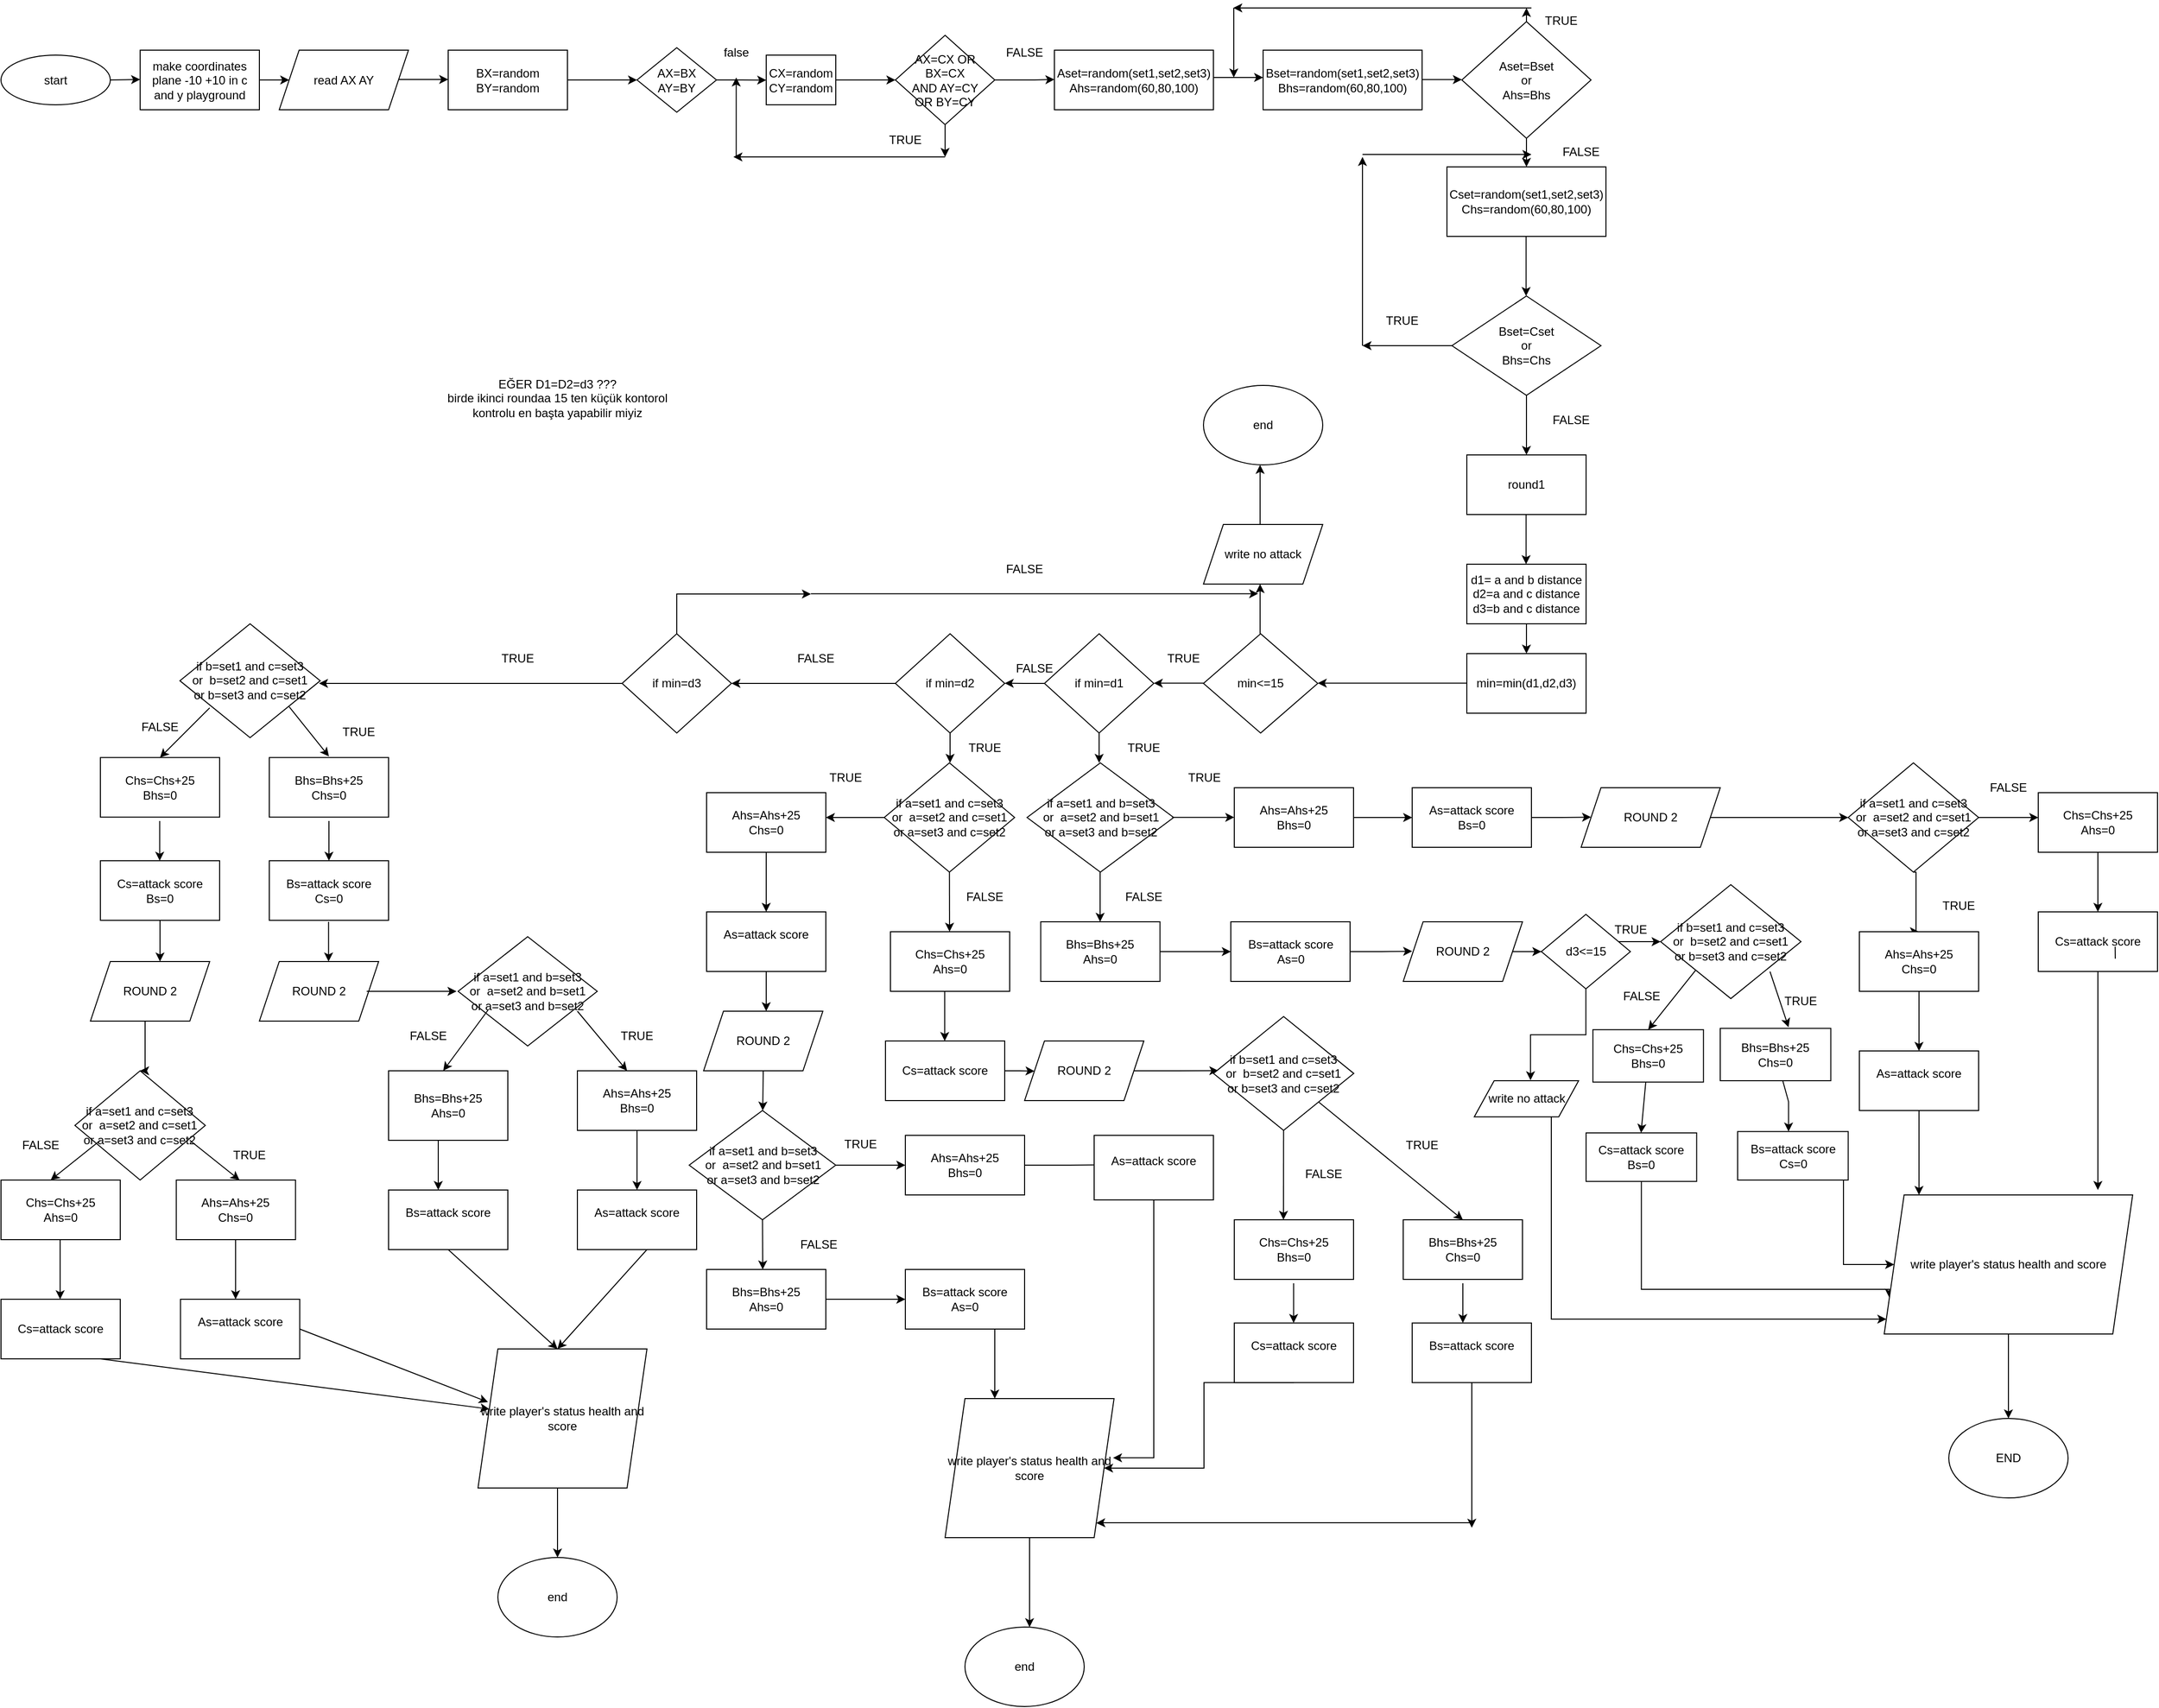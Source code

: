 <mxfile version="20.4.1" type="github">
  <diagram id="4r2hXGE0AjOPEvl4Msxh" name="Sayfa -1">
    <mxGraphModel dx="1007" dy="462" grid="1" gridSize="10" guides="1" tooltips="1" connect="1" arrows="1" fold="1" page="1" pageScale="1" pageWidth="827" pageHeight="1169" math="0" shadow="0">
      <root>
        <mxCell id="0" />
        <mxCell id="1" parent="0" />
        <mxCell id="AvYg774467J1sSZYmUOV-2" value="start" style="ellipse;whiteSpace=wrap;html=1;" parent="1" vertex="1">
          <mxGeometry y="57.5" width="110" height="50" as="geometry" />
        </mxCell>
        <mxCell id="AvYg774467J1sSZYmUOV-5" style="edgeStyle=orthogonalEdgeStyle;rounded=0;orthogonalLoop=1;jettySize=auto;html=1;exitX=1;exitY=0.5;exitDx=0;exitDy=0;" parent="1" source="AvYg774467J1sSZYmUOV-4" target="AvYg774467J1sSZYmUOV-6" edge="1">
          <mxGeometry relative="1" as="geometry">
            <mxPoint x="350" y="35" as="targetPoint" />
          </mxGeometry>
        </mxCell>
        <mxCell id="AvYg774467J1sSZYmUOV-4" value="make coordinates plane -10 +10 in c and y playground" style="rounded=0;whiteSpace=wrap;html=1;" parent="1" vertex="1">
          <mxGeometry x="140" y="52.5" width="120" height="60" as="geometry" />
        </mxCell>
        <mxCell id="AvYg774467J1sSZYmUOV-6" value="read AX AY" style="shape=parallelogram;perimeter=parallelogramPerimeter;whiteSpace=wrap;html=1;fixedSize=1;" parent="1" vertex="1">
          <mxGeometry x="280" y="52.5" width="130" height="60" as="geometry" />
        </mxCell>
        <mxCell id="AvYg774467J1sSZYmUOV-9" style="edgeStyle=orthogonalEdgeStyle;rounded=0;orthogonalLoop=1;jettySize=auto;html=1;exitX=1;exitY=0.5;exitDx=0;exitDy=0;" parent="1" source="AvYg774467J1sSZYmUOV-7" target="AvYg774467J1sSZYmUOV-10" edge="1">
          <mxGeometry relative="1" as="geometry">
            <mxPoint x="660" y="35" as="targetPoint" />
          </mxGeometry>
        </mxCell>
        <mxCell id="AvYg774467J1sSZYmUOV-7" value="&lt;div&gt;BX=random&lt;/div&gt;&lt;div&gt;BY=random&lt;br&gt;&lt;/div&gt;" style="rounded=0;whiteSpace=wrap;html=1;" parent="1" vertex="1">
          <mxGeometry x="450" y="52.5" width="120" height="60" as="geometry" />
        </mxCell>
        <mxCell id="AvYg774467J1sSZYmUOV-34" style="edgeStyle=elbowEdgeStyle;rounded=0;orthogonalLoop=1;jettySize=auto;html=1;exitX=1;exitY=0.5;exitDx=0;exitDy=0;" parent="1" source="AvYg774467J1sSZYmUOV-10" edge="1">
          <mxGeometry relative="1" as="geometry">
            <mxPoint x="770" y="82.667" as="targetPoint" />
          </mxGeometry>
        </mxCell>
        <mxCell id="AvYg774467J1sSZYmUOV-10" value="&lt;div&gt;AX=BX&lt;/div&gt;&lt;div&gt;AY=BY&lt;br&gt;&lt;/div&gt;" style="rhombus;whiteSpace=wrap;html=1;" parent="1" vertex="1">
          <mxGeometry x="640" y="50" width="80" height="65" as="geometry" />
        </mxCell>
        <mxCell id="AvYg774467J1sSZYmUOV-26" value="false" style="text;html=1;strokeColor=none;fillColor=none;align=center;verticalAlign=middle;whiteSpace=wrap;rounded=0;" parent="1" vertex="1">
          <mxGeometry x="720" y="30" width="40" height="50" as="geometry" />
        </mxCell>
        <mxCell id="AvYg774467J1sSZYmUOV-29" style="edgeStyle=elbowEdgeStyle;rounded=0;orthogonalLoop=1;jettySize=auto;html=1;exitX=1;exitY=0.5;exitDx=0;exitDy=0;" parent="1" source="AvYg774467J1sSZYmUOV-27" target="AvYg774467J1sSZYmUOV-30" edge="1">
          <mxGeometry relative="1" as="geometry">
            <mxPoint x="930.0" y="35.476" as="targetPoint" />
          </mxGeometry>
        </mxCell>
        <mxCell id="AvYg774467J1sSZYmUOV-27" value="&lt;div&gt;CX=random&lt;/div&gt;&lt;div&gt;CY=random&lt;br&gt;&lt;/div&gt;" style="rounded=0;whiteSpace=wrap;html=1;" parent="1" vertex="1">
          <mxGeometry x="770" y="57.5" width="70" height="50" as="geometry" />
        </mxCell>
        <mxCell id="AvYg774467J1sSZYmUOV-38" style="edgeStyle=elbowEdgeStyle;rounded=0;orthogonalLoop=1;jettySize=auto;html=1;exitX=1;exitY=0.5;exitDx=0;exitDy=0;" parent="1" source="AvYg774467J1sSZYmUOV-30" edge="1">
          <mxGeometry relative="1" as="geometry">
            <mxPoint x="1060" y="82" as="targetPoint" />
            <Array as="points">
              <mxPoint x="1040" y="90" />
              <mxPoint x="1050" y="82" />
            </Array>
          </mxGeometry>
        </mxCell>
        <mxCell id="AvYg774467J1sSZYmUOV-42" style="edgeStyle=elbowEdgeStyle;rounded=0;orthogonalLoop=1;jettySize=auto;html=1;exitX=0.5;exitY=1;exitDx=0;exitDy=0;" parent="1" source="AvYg774467J1sSZYmUOV-30" edge="1">
          <mxGeometry relative="1" as="geometry">
            <mxPoint x="950" y="160" as="targetPoint" />
            <Array as="points" />
          </mxGeometry>
        </mxCell>
        <mxCell id="AvYg774467J1sSZYmUOV-30" value="&lt;div&gt;AX=CX OR BX=CX&lt;/div&gt;&lt;div&gt;AND AY=CY&lt;/div&gt;&lt;div&gt;OR BY=CY&lt;br&gt;&lt;/div&gt;" style="rhombus;whiteSpace=wrap;html=1;" parent="1" vertex="1">
          <mxGeometry x="900" y="37.5" width="100" height="90" as="geometry" />
        </mxCell>
        <mxCell id="AvYg774467J1sSZYmUOV-32" value="" style="edgeStyle=none;orthogonalLoop=1;jettySize=auto;html=1;rounded=0;" parent="1" edge="1">
          <mxGeometry width="80" relative="1" as="geometry">
            <mxPoint x="400" y="82.04" as="sourcePoint" />
            <mxPoint x="450" y="82.02" as="targetPoint" />
            <Array as="points" />
          </mxGeometry>
        </mxCell>
        <mxCell id="AvYg774467J1sSZYmUOV-35" style="edgeStyle=elbowEdgeStyle;rounded=0;orthogonalLoop=1;jettySize=auto;html=1;exitX=1;exitY=0.5;exitDx=0;exitDy=0;" parent="1" source="AvYg774467J1sSZYmUOV-27" target="AvYg774467J1sSZYmUOV-27" edge="1">
          <mxGeometry relative="1" as="geometry" />
        </mxCell>
        <mxCell id="AvYg774467J1sSZYmUOV-37" value="" style="edgeStyle=none;orthogonalLoop=1;jettySize=auto;html=1;rounded=0;exitX=1;exitY=0.5;exitDx=0;exitDy=0;" parent="1" source="AvYg774467J1sSZYmUOV-2" edge="1">
          <mxGeometry width="80" relative="1" as="geometry">
            <mxPoint x="100" y="82.02" as="sourcePoint" />
            <mxPoint x="140" y="82.02" as="targetPoint" />
            <Array as="points" />
          </mxGeometry>
        </mxCell>
        <mxCell id="AvYg774467J1sSZYmUOV-41" value="FALSE" style="text;html=1;strokeColor=none;fillColor=none;align=center;verticalAlign=middle;whiteSpace=wrap;rounded=0;" parent="1" vertex="1">
          <mxGeometry x="1000" y="40" width="60" height="30" as="geometry" />
        </mxCell>
        <mxCell id="AvYg774467J1sSZYmUOV-44" value="" style="edgeStyle=none;orthogonalLoop=1;jettySize=auto;html=1;rounded=0;" parent="1" edge="1">
          <mxGeometry width="80" relative="1" as="geometry">
            <mxPoint x="950" y="160" as="sourcePoint" />
            <mxPoint x="737" y="160" as="targetPoint" />
            <Array as="points" />
          </mxGeometry>
        </mxCell>
        <mxCell id="AvYg774467J1sSZYmUOV-45" value="" style="edgeStyle=none;orthogonalLoop=1;jettySize=auto;html=1;rounded=0;" parent="1" edge="1">
          <mxGeometry width="80" relative="1" as="geometry">
            <mxPoint x="739.82" y="160" as="sourcePoint" />
            <mxPoint x="739.82" y="80" as="targetPoint" />
            <Array as="points" />
          </mxGeometry>
        </mxCell>
        <mxCell id="AvYg774467J1sSZYmUOV-46" value="TRUE" style="text;html=1;strokeColor=none;fillColor=none;align=center;verticalAlign=middle;whiteSpace=wrap;rounded=0;" parent="1" vertex="1">
          <mxGeometry x="880" y="127.5" width="60" height="30" as="geometry" />
        </mxCell>
        <mxCell id="AvYg774467J1sSZYmUOV-48" value="&lt;div&gt;Aset=random(set1,set2,set3)&lt;/div&gt;&lt;div&gt;Ahs=random(60,80,100)&lt;br&gt;&lt;/div&gt;" style="rounded=0;whiteSpace=wrap;html=1;" parent="1" vertex="1">
          <mxGeometry x="1060" y="52.5" width="160" height="60" as="geometry" />
        </mxCell>
        <mxCell id="AvYg774467J1sSZYmUOV-51" value="&lt;div&gt;Bset=random(set1,set2,set3)&lt;/div&gt;&lt;div&gt;Bhs=random(60,80,100)&lt;br&gt;&lt;/div&gt;" style="rounded=0;whiteSpace=wrap;html=1;" parent="1" vertex="1">
          <mxGeometry x="1270" y="52.5" width="160" height="60" as="geometry" />
        </mxCell>
        <mxCell id="AvYg774467J1sSZYmUOV-52" value="" style="endArrow=classic;html=1;rounded=0;" parent="1" edge="1">
          <mxGeometry width="50" height="50" relative="1" as="geometry">
            <mxPoint x="1220" y="80" as="sourcePoint" />
            <mxPoint x="1270" y="80" as="targetPoint" />
          </mxGeometry>
        </mxCell>
        <mxCell id="AvYg774467J1sSZYmUOV-53" value="&lt;div&gt;Cset=random(set1,set2,set3)&lt;/div&gt;&lt;div&gt;Chs=random(60,80,100)&lt;br&gt;&lt;/div&gt;" style="rounded=0;whiteSpace=wrap;html=1;" parent="1" vertex="1">
          <mxGeometry x="1455" y="170" width="160" height="70" as="geometry" />
        </mxCell>
        <mxCell id="AvYg774467J1sSZYmUOV-54" value="" style="endArrow=classic;html=1;rounded=0;" parent="1" edge="1">
          <mxGeometry width="50" height="50" relative="1" as="geometry">
            <mxPoint x="1430" y="82.17" as="sourcePoint" />
            <mxPoint x="1470" y="82.17" as="targetPoint" />
            <Array as="points">
              <mxPoint x="1460" y="82.17" />
            </Array>
          </mxGeometry>
        </mxCell>
        <mxCell id="AvYg774467J1sSZYmUOV-56" style="edgeStyle=elbowEdgeStyle;rounded=0;orthogonalLoop=1;jettySize=auto;html=1;exitX=0.5;exitY=0;exitDx=0;exitDy=0;" parent="1" source="AvYg774467J1sSZYmUOV-55" edge="1">
          <mxGeometry relative="1" as="geometry">
            <mxPoint x="1534.714" y="10" as="targetPoint" />
          </mxGeometry>
        </mxCell>
        <mxCell id="AvYg774467J1sSZYmUOV-60" style="edgeStyle=elbowEdgeStyle;rounded=0;orthogonalLoop=1;jettySize=auto;html=1;exitX=0.5;exitY=1;exitDx=0;exitDy=0;" parent="1" source="AvYg774467J1sSZYmUOV-55" edge="1">
          <mxGeometry relative="1" as="geometry">
            <mxPoint x="1534.714" y="170" as="targetPoint" />
          </mxGeometry>
        </mxCell>
        <mxCell id="AvYg774467J1sSZYmUOV-55" value="&lt;div&gt;Aset=Bset&lt;/div&gt;&lt;div&gt;or &lt;br&gt;&lt;/div&gt;&lt;div&gt;Ahs=Bhs&lt;br&gt;&lt;/div&gt;" style="rhombus;whiteSpace=wrap;html=1;" parent="1" vertex="1">
          <mxGeometry x="1470" y="23.75" width="130" height="117.5" as="geometry" />
        </mxCell>
        <mxCell id="AvYg774467J1sSZYmUOV-57" value="" style="edgeStyle=none;orthogonalLoop=1;jettySize=auto;html=1;rounded=0;" parent="1" edge="1">
          <mxGeometry width="80" relative="1" as="geometry">
            <mxPoint x="1540" y="10" as="sourcePoint" />
            <mxPoint x="1240" y="10" as="targetPoint" />
            <Array as="points" />
          </mxGeometry>
        </mxCell>
        <mxCell id="AvYg774467J1sSZYmUOV-58" value="" style="edgeStyle=none;orthogonalLoop=1;jettySize=auto;html=1;rounded=0;" parent="1" edge="1">
          <mxGeometry width="80" relative="1" as="geometry">
            <mxPoint x="1240.5" y="10" as="sourcePoint" />
            <mxPoint x="1240.5" y="80" as="targetPoint" />
            <Array as="points" />
          </mxGeometry>
        </mxCell>
        <mxCell id="AvYg774467J1sSZYmUOV-59" value="TRUE" style="text;html=1;strokeColor=none;fillColor=none;align=center;verticalAlign=middle;whiteSpace=wrap;rounded=0;" parent="1" vertex="1">
          <mxGeometry x="1540" y="7.5" width="60" height="30" as="geometry" />
        </mxCell>
        <mxCell id="AvYg774467J1sSZYmUOV-62" value="FALSE" style="text;html=1;strokeColor=none;fillColor=none;align=center;verticalAlign=middle;whiteSpace=wrap;rounded=0;" parent="1" vertex="1">
          <mxGeometry x="1560" y="140" width="60" height="30" as="geometry" />
        </mxCell>
        <mxCell id="AvYg774467J1sSZYmUOV-63" value="" style="edgeStyle=none;orthogonalLoop=1;jettySize=auto;html=1;rounded=0;" parent="1" edge="1">
          <mxGeometry width="80" relative="1" as="geometry">
            <mxPoint x="1534.64" y="240" as="sourcePoint" />
            <mxPoint x="1534.64" y="300" as="targetPoint" />
            <Array as="points" />
          </mxGeometry>
        </mxCell>
        <mxCell id="AvYg774467J1sSZYmUOV-65" style="edgeStyle=elbowEdgeStyle;rounded=0;orthogonalLoop=1;jettySize=auto;html=1;exitX=0;exitY=0.5;exitDx=0;exitDy=0;" parent="1" source="AvYg774467J1sSZYmUOV-64" edge="1">
          <mxGeometry relative="1" as="geometry">
            <mxPoint x="1370" y="350" as="targetPoint" />
          </mxGeometry>
        </mxCell>
        <mxCell id="AvYg774467J1sSZYmUOV-70" style="edgeStyle=elbowEdgeStyle;rounded=0;orthogonalLoop=1;jettySize=auto;html=1;exitX=0.5;exitY=1;exitDx=0;exitDy=0;" parent="1" source="AvYg774467J1sSZYmUOV-64" edge="1">
          <mxGeometry relative="1" as="geometry">
            <mxPoint x="1535" y="460" as="targetPoint" />
          </mxGeometry>
        </mxCell>
        <mxCell id="AvYg774467J1sSZYmUOV-64" value="&lt;div&gt;Bset=Cset&lt;/div&gt;&lt;div&gt;or &lt;br&gt;&lt;/div&gt;&lt;div&gt;Bhs=Chs&lt;br&gt;&lt;/div&gt;" style="rhombus;whiteSpace=wrap;html=1;" parent="1" vertex="1">
          <mxGeometry x="1460" y="300" width="150" height="100" as="geometry" />
        </mxCell>
        <mxCell id="AvYg774467J1sSZYmUOV-66" value="" style="edgeStyle=none;orthogonalLoop=1;jettySize=auto;html=1;rounded=0;" parent="1" edge="1">
          <mxGeometry width="80" relative="1" as="geometry">
            <mxPoint x="1370" y="350" as="sourcePoint" />
            <mxPoint x="1370" y="160" as="targetPoint" />
            <Array as="points" />
          </mxGeometry>
        </mxCell>
        <mxCell id="AvYg774467J1sSZYmUOV-67" value="" style="edgeStyle=none;orthogonalLoop=1;jettySize=auto;html=1;rounded=0;" parent="1" edge="1">
          <mxGeometry width="80" relative="1" as="geometry">
            <mxPoint x="1370" y="157.5" as="sourcePoint" />
            <mxPoint x="1540" y="157.5" as="targetPoint" />
            <Array as="points" />
          </mxGeometry>
        </mxCell>
        <mxCell id="AvYg774467J1sSZYmUOV-69" value="TRUE" style="text;html=1;strokeColor=none;fillColor=none;align=center;verticalAlign=middle;whiteSpace=wrap;rounded=0;" parent="1" vertex="1">
          <mxGeometry x="1380" y="310" width="60" height="30" as="geometry" />
        </mxCell>
        <mxCell id="AvYg774467J1sSZYmUOV-72" value="FALSE" style="text;html=1;strokeColor=none;fillColor=none;align=center;verticalAlign=middle;whiteSpace=wrap;rounded=0;" parent="1" vertex="1">
          <mxGeometry x="1550" y="410" width="60" height="30" as="geometry" />
        </mxCell>
        <mxCell id="AvYg774467J1sSZYmUOV-74" value="round1" style="rounded=0;whiteSpace=wrap;html=1;" parent="1" vertex="1">
          <mxGeometry x="1475" y="460" width="120" height="60" as="geometry" />
        </mxCell>
        <mxCell id="AvYg774467J1sSZYmUOV-77" style="edgeStyle=elbowEdgeStyle;rounded=0;orthogonalLoop=1;jettySize=auto;html=1;exitX=0.5;exitY=1;exitDx=0;exitDy=0;" parent="1" source="AvYg774467J1sSZYmUOV-75" target="AvYg774467J1sSZYmUOV-78" edge="1">
          <mxGeometry relative="1" as="geometry">
            <mxPoint x="1535.048" y="670" as="targetPoint" />
          </mxGeometry>
        </mxCell>
        <mxCell id="AvYg774467J1sSZYmUOV-75" value="&lt;div&gt;d1= a and b distance&lt;/div&gt;&lt;div&gt;d2=a and c distance&lt;/div&gt;&lt;div&gt;d3=b and c distance&lt;br&gt;&lt;/div&gt;" style="rounded=0;whiteSpace=wrap;html=1;" parent="1" vertex="1">
          <mxGeometry x="1475" y="570" width="120" height="60" as="geometry" />
        </mxCell>
        <mxCell id="AvYg774467J1sSZYmUOV-76" value="" style="edgeStyle=none;orthogonalLoop=1;jettySize=auto;html=1;rounded=0;" parent="1" edge="1">
          <mxGeometry width="80" relative="1" as="geometry">
            <mxPoint x="1534.64" y="520" as="sourcePoint" />
            <mxPoint x="1534.64" y="570" as="targetPoint" />
            <Array as="points" />
          </mxGeometry>
        </mxCell>
        <mxCell id="AvYg774467J1sSZYmUOV-78" value="min=min(d1,d2,d3)" style="rounded=0;whiteSpace=wrap;html=1;" parent="1" vertex="1">
          <mxGeometry x="1474.998" y="660" width="120" height="60" as="geometry" />
        </mxCell>
        <mxCell id="AvYg774467J1sSZYmUOV-79" value="min&amp;lt;=15" style="rhombus;whiteSpace=wrap;html=1;" parent="1" vertex="1">
          <mxGeometry x="1210" y="640" width="115" height="100" as="geometry" />
        </mxCell>
        <mxCell id="AvYg774467J1sSZYmUOV-81" value="" style="edgeStyle=none;orthogonalLoop=1;jettySize=auto;html=1;rounded=0;" parent="1" edge="1">
          <mxGeometry width="80" relative="1" as="geometry">
            <mxPoint x="1475" y="689.71" as="sourcePoint" />
            <mxPoint x="1325" y="689.71" as="targetPoint" />
            <Array as="points" />
          </mxGeometry>
        </mxCell>
        <mxCell id="AvYg774467J1sSZYmUOV-83" value="" style="edgeStyle=none;orthogonalLoop=1;jettySize=auto;html=1;rounded=0;" parent="1" edge="1">
          <mxGeometry width="80" relative="1" as="geometry">
            <mxPoint x="1266.97" y="640" as="sourcePoint" />
            <mxPoint x="1266.97" y="590" as="targetPoint" />
            <Array as="points">
              <mxPoint x="1266.97" y="620" />
            </Array>
          </mxGeometry>
        </mxCell>
        <mxCell id="AvYg774467J1sSZYmUOV-84" value="write no attack" style="shape=parallelogram;perimeter=parallelogramPerimeter;whiteSpace=wrap;html=1;fixedSize=1;" parent="1" vertex="1">
          <mxGeometry x="1210" y="530" width="120" height="60" as="geometry" />
        </mxCell>
        <mxCell id="AvYg774467J1sSZYmUOV-85" value="" style="edgeStyle=none;orthogonalLoop=1;jettySize=auto;html=1;rounded=0;" parent="1" edge="1">
          <mxGeometry width="80" relative="1" as="geometry">
            <mxPoint x="1266.97" y="530" as="sourcePoint" />
            <mxPoint x="1266.97" y="470" as="targetPoint" />
            <Array as="points" />
          </mxGeometry>
        </mxCell>
        <mxCell id="AvYg774467J1sSZYmUOV-86" value="end" style="ellipse;whiteSpace=wrap;html=1;" parent="1" vertex="1">
          <mxGeometry x="1210" y="390" width="120" height="80" as="geometry" />
        </mxCell>
        <mxCell id="AvYg774467J1sSZYmUOV-95" style="edgeStyle=elbowEdgeStyle;rounded=0;orthogonalLoop=1;jettySize=auto;html=1;exitX=0;exitY=0.5;exitDx=0;exitDy=0;" parent="1" source="AvYg774467J1sSZYmUOV-87" edge="1">
          <mxGeometry relative="1" as="geometry">
            <mxPoint x="1010.0" y="689.818" as="targetPoint" />
          </mxGeometry>
        </mxCell>
        <mxCell id="AvYg774467J1sSZYmUOV-105" style="edgeStyle=elbowEdgeStyle;rounded=0;orthogonalLoop=1;jettySize=auto;html=1;exitX=0.5;exitY=1;exitDx=0;exitDy=0;" parent="1" source="AvYg774467J1sSZYmUOV-87" edge="1">
          <mxGeometry relative="1" as="geometry">
            <mxPoint x="1104.778" y="770" as="targetPoint" />
          </mxGeometry>
        </mxCell>
        <mxCell id="AvYg774467J1sSZYmUOV-87" value="if min=d1" style="rhombus;whiteSpace=wrap;html=1;" parent="1" vertex="1">
          <mxGeometry x="1050" y="640" width="110" height="100" as="geometry" />
        </mxCell>
        <mxCell id="AvYg774467J1sSZYmUOV-96" style="edgeStyle=elbowEdgeStyle;rounded=0;orthogonalLoop=1;jettySize=auto;html=1;exitX=0;exitY=0.5;exitDx=0;exitDy=0;entryX=1;entryY=0.5;entryDx=0;entryDy=0;" parent="1" source="AvYg774467J1sSZYmUOV-92" target="AvYg774467J1sSZYmUOV-93" edge="1">
          <mxGeometry relative="1" as="geometry" />
        </mxCell>
        <mxCell id="AvYg774467J1sSZYmUOV-106" style="edgeStyle=elbowEdgeStyle;rounded=0;orthogonalLoop=1;jettySize=auto;html=1;exitX=0.5;exitY=1;exitDx=0;exitDy=0;" parent="1" source="AvYg774467J1sSZYmUOV-92" edge="1">
          <mxGeometry relative="1" as="geometry">
            <mxPoint x="954.778" y="770" as="targetPoint" />
          </mxGeometry>
        </mxCell>
        <mxCell id="AvYg774467J1sSZYmUOV-92" value="if min=d2" style="rhombus;whiteSpace=wrap;html=1;" parent="1" vertex="1">
          <mxGeometry x="900" y="640" width="110" height="100" as="geometry" />
        </mxCell>
        <mxCell id="AvYg774467J1sSZYmUOV-101" style="edgeStyle=elbowEdgeStyle;rounded=0;orthogonalLoop=1;jettySize=auto;html=1;" parent="1" source="AvYg774467J1sSZYmUOV-93" edge="1">
          <mxGeometry relative="1" as="geometry">
            <mxPoint x="815" y="600" as="targetPoint" />
            <Array as="points">
              <mxPoint x="680" y="630" />
            </Array>
          </mxGeometry>
        </mxCell>
        <mxCell id="AvYg774467J1sSZYmUOV-93" value="if min=d3" style="rhombus;whiteSpace=wrap;html=1;" parent="1" vertex="1">
          <mxGeometry x="625" y="640" width="110" height="100" as="geometry" />
        </mxCell>
        <mxCell id="AvYg774467J1sSZYmUOV-94" value="" style="edgeStyle=none;orthogonalLoop=1;jettySize=auto;html=1;rounded=0;" parent="1" edge="1">
          <mxGeometry width="80" relative="1" as="geometry">
            <mxPoint x="1210" y="689.78" as="sourcePoint" />
            <mxPoint x="1160" y="689.78" as="targetPoint" />
            <Array as="points" />
          </mxGeometry>
        </mxCell>
        <mxCell id="AvYg774467J1sSZYmUOV-97" value="TRUE" style="text;html=1;strokeColor=none;fillColor=none;align=center;verticalAlign=middle;whiteSpace=wrap;rounded=0;" parent="1" vertex="1">
          <mxGeometry x="1160" y="650" width="60" height="30" as="geometry" />
        </mxCell>
        <mxCell id="AvYg774467J1sSZYmUOV-99" value="FALSE" style="text;html=1;strokeColor=none;fillColor=none;align=center;verticalAlign=middle;whiteSpace=wrap;rounded=0;" parent="1" vertex="1">
          <mxGeometry x="1010" y="660" width="60" height="30" as="geometry" />
        </mxCell>
        <mxCell id="AvYg774467J1sSZYmUOV-100" value="FALSE" style="text;html=1;strokeColor=none;fillColor=none;align=center;verticalAlign=middle;whiteSpace=wrap;rounded=0;" parent="1" vertex="1">
          <mxGeometry x="790" y="650" width="60" height="30" as="geometry" />
        </mxCell>
        <mxCell id="AvYg774467J1sSZYmUOV-102" value="" style="edgeStyle=none;orthogonalLoop=1;jettySize=auto;html=1;rounded=0;" parent="1" edge="1">
          <mxGeometry width="80" relative="1" as="geometry">
            <mxPoint x="815" y="599.71" as="sourcePoint" />
            <mxPoint x="1265" y="599.71" as="targetPoint" />
            <Array as="points" />
          </mxGeometry>
        </mxCell>
        <mxCell id="AvYg774467J1sSZYmUOV-103" value="FALSE" style="text;html=1;strokeColor=none;fillColor=none;align=center;verticalAlign=middle;whiteSpace=wrap;rounded=0;" parent="1" vertex="1">
          <mxGeometry x="1000" y="560" width="60" height="30" as="geometry" />
        </mxCell>
        <mxCell id="AvYg774467J1sSZYmUOV-110" value="&lt;div&gt;if a=set1 and b=set3&lt;/div&gt;&lt;div&gt;or&amp;nbsp; a=set2 and b=set1&lt;/div&gt;&lt;div&gt;or a=set3 and b=set2&lt;br&gt;&lt;/div&gt;" style="rhombus;whiteSpace=wrap;html=1;" parent="1" vertex="1">
          <mxGeometry x="1032.5" y="770" width="147.5" height="110" as="geometry" />
        </mxCell>
        <mxCell id="AvYg774467J1sSZYmUOV-124" style="edgeStyle=elbowEdgeStyle;rounded=0;orthogonalLoop=1;jettySize=auto;html=1;exitX=0.5;exitY=1;exitDx=0;exitDy=0;" parent="1" source="AvYg774467J1sSZYmUOV-111" edge="1">
          <mxGeometry relative="1" as="geometry">
            <mxPoint x="954.692" y="940" as="targetPoint" />
          </mxGeometry>
        </mxCell>
        <mxCell id="AvYg774467J1sSZYmUOV-111" value="&lt;div&gt;if a=set1 and c=set3&lt;/div&gt;&lt;div&gt;or&amp;nbsp; a=set2 and c=set1&lt;/div&gt;&lt;div&gt;or a=set3 and c=set2&lt;br&gt;&lt;/div&gt;" style="rhombus;whiteSpace=wrap;html=1;" parent="1" vertex="1">
          <mxGeometry x="888.75" y="770" width="131.25" height="110" as="geometry" />
        </mxCell>
        <mxCell id="AvYg774467J1sSZYmUOV-114" style="edgeStyle=elbowEdgeStyle;rounded=0;orthogonalLoop=1;jettySize=auto;html=1;exitX=0;exitY=0.5;exitDx=0;exitDy=0;" parent="1" edge="1">
          <mxGeometry relative="1" as="geometry">
            <mxPoint x="257.5" y="953.54" as="sourcePoint" />
            <mxPoint x="257.5" y="953.54" as="targetPoint" />
          </mxGeometry>
        </mxCell>
        <mxCell id="AvYg774467J1sSZYmUOV-115" style="edgeStyle=elbowEdgeStyle;rounded=0;orthogonalLoop=1;jettySize=auto;html=1;exitX=0;exitY=0.5;exitDx=0;exitDy=0;" parent="1" edge="1">
          <mxGeometry relative="1" as="geometry">
            <mxPoint x="257.5" y="953.54" as="sourcePoint" />
            <mxPoint x="257.5" y="953.54" as="targetPoint" />
          </mxGeometry>
        </mxCell>
        <mxCell id="AvYg774467J1sSZYmUOV-116" style="edgeStyle=elbowEdgeStyle;rounded=0;orthogonalLoop=1;jettySize=auto;html=1;exitX=0;exitY=0.5;exitDx=0;exitDy=0;" parent="1" source="AvYg774467J1sSZYmUOV-110" target="AvYg774467J1sSZYmUOV-110" edge="1">
          <mxGeometry relative="1" as="geometry" />
        </mxCell>
        <mxCell id="AvYg774467J1sSZYmUOV-117" value="" style="endArrow=classic;html=1;rounded=0;" parent="1" edge="1">
          <mxGeometry width="50" height="50" relative="1" as="geometry">
            <mxPoint x="1178.5" y="824.82" as="sourcePoint" />
            <mxPoint x="1241" y="824.82" as="targetPoint" />
          </mxGeometry>
        </mxCell>
        <mxCell id="AvYg774467J1sSZYmUOV-120" style="edgeStyle=elbowEdgeStyle;rounded=0;orthogonalLoop=1;jettySize=auto;html=1;exitX=0.5;exitY=1;exitDx=0;exitDy=0;" parent="1" source="AvYg774467J1sSZYmUOV-111" target="AvYg774467J1sSZYmUOV-111" edge="1">
          <mxGeometry relative="1" as="geometry">
            <Array as="points">
              <mxPoint x="955" y="880" />
            </Array>
          </mxGeometry>
        </mxCell>
        <mxCell id="AvYg774467J1sSZYmUOV-121" value="TRUE" style="text;html=1;strokeColor=none;fillColor=none;align=center;verticalAlign=middle;whiteSpace=wrap;rounded=0;" parent="1" vertex="1">
          <mxGeometry x="1181" y="770" width="60" height="30" as="geometry" />
        </mxCell>
        <mxCell id="AvYg774467J1sSZYmUOV-122" value="FALSE" style="text;html=1;strokeColor=none;fillColor=none;align=center;verticalAlign=middle;whiteSpace=wrap;rounded=0;" parent="1" vertex="1">
          <mxGeometry x="1120" y="890" width="60" height="30" as="geometry" />
        </mxCell>
        <mxCell id="AvYg774467J1sSZYmUOV-125" style="edgeStyle=elbowEdgeStyle;rounded=0;orthogonalLoop=1;jettySize=auto;html=1;exitX=0.5;exitY=1;exitDx=0;exitDy=0;" parent="1" source="AvYg774467J1sSZYmUOV-110" target="AvYg774467J1sSZYmUOV-110" edge="1">
          <mxGeometry relative="1" as="geometry">
            <Array as="points">
              <mxPoint x="1105" y="880" />
            </Array>
          </mxGeometry>
        </mxCell>
        <mxCell id="AvYg774467J1sSZYmUOV-126" value="FALSE" style="text;html=1;strokeColor=none;fillColor=none;align=center;verticalAlign=middle;whiteSpace=wrap;rounded=0;" parent="1" vertex="1">
          <mxGeometry x="960" y="890" width="60" height="30" as="geometry" />
        </mxCell>
        <mxCell id="AvYg774467J1sSZYmUOV-131" value="TRUE" style="text;html=1;strokeColor=none;fillColor=none;align=center;verticalAlign=middle;whiteSpace=wrap;rounded=0;" parent="1" vertex="1">
          <mxGeometry x="490" y="650" width="60" height="30" as="geometry" />
        </mxCell>
        <mxCell id="AvYg774467J1sSZYmUOV-132" value="TRUE" style="text;html=1;strokeColor=none;fillColor=none;align=center;verticalAlign=middle;whiteSpace=wrap;rounded=0;" parent="1" vertex="1">
          <mxGeometry x="960" y="740" width="60" height="30" as="geometry" />
        </mxCell>
        <mxCell id="AvYg774467J1sSZYmUOV-133" value="TRUE" style="text;html=1;strokeColor=none;fillColor=none;align=center;verticalAlign=middle;whiteSpace=wrap;rounded=0;" parent="1" vertex="1">
          <mxGeometry x="1120" y="740" width="60" height="30" as="geometry" />
        </mxCell>
        <mxCell id="AvYg774467J1sSZYmUOV-156" style="edgeStyle=elbowEdgeStyle;rounded=0;orthogonalLoop=1;jettySize=auto;html=1;exitX=1;exitY=0.5;exitDx=0;exitDy=0;entryX=0;entryY=0.5;entryDx=0;entryDy=0;" parent="1" source="AvYg774467J1sSZYmUOV-139" target="AvYg774467J1sSZYmUOV-155" edge="1">
          <mxGeometry relative="1" as="geometry" />
        </mxCell>
        <mxCell id="AvYg774467J1sSZYmUOV-139" value="&lt;div&gt;Bhs=Bhs+25&lt;/div&gt;&lt;div&gt;Ahs=0&lt;br&gt;&lt;/div&gt;" style="rounded=0;whiteSpace=wrap;html=1;" parent="1" vertex="1">
          <mxGeometry x="1046.25" y="930" width="120" height="60" as="geometry" />
        </mxCell>
        <mxCell id="AvYg774467J1sSZYmUOV-151" style="edgeStyle=elbowEdgeStyle;rounded=0;orthogonalLoop=1;jettySize=auto;html=1;exitX=1;exitY=0.5;exitDx=0;exitDy=0;" parent="1" source="AvYg774467J1sSZYmUOV-140" target="AvYg774467J1sSZYmUOV-152" edge="1">
          <mxGeometry relative="1" as="geometry">
            <mxPoint x="1400" y="840.435" as="targetPoint" />
          </mxGeometry>
        </mxCell>
        <mxCell id="AvYg774467J1sSZYmUOV-140" value="&lt;div&gt;Ahs=Ahs+25&lt;/div&gt;&lt;div&gt;Bhs=0&lt;br&gt;&lt;/div&gt;" style="rounded=0;whiteSpace=wrap;html=1;" parent="1" vertex="1">
          <mxGeometry x="1241" y="795" width="120" height="60" as="geometry" />
        </mxCell>
        <mxCell id="AvYg774467J1sSZYmUOV-143" value="TRUE" style="text;html=1;strokeColor=none;fillColor=none;align=center;verticalAlign=middle;whiteSpace=wrap;rounded=0;" parent="1" vertex="1">
          <mxGeometry x="820" y="755" width="60" height="60" as="geometry" />
        </mxCell>
        <mxCell id="AvYg774467J1sSZYmUOV-144" value="&lt;div&gt;Chs=Chs+25&lt;/div&gt;&lt;div&gt;Ahs=0&lt;br&gt;&lt;/div&gt;" style="rounded=0;whiteSpace=wrap;html=1;" parent="1" vertex="1">
          <mxGeometry x="895" y="940" width="120" height="60" as="geometry" />
        </mxCell>
        <mxCell id="AvYg774467J1sSZYmUOV-145" value="&lt;div&gt;Ahs=Ahs+25&lt;/div&gt;&lt;div&gt;Chs=0&lt;br&gt;&lt;/div&gt;" style="rounded=0;whiteSpace=wrap;html=1;" parent="1" vertex="1">
          <mxGeometry x="710" y="800" width="120" height="60" as="geometry" />
        </mxCell>
        <mxCell id="AvYg774467J1sSZYmUOV-148" value="" style="endArrow=classic;html=1;rounded=0;exitX=0;exitY=0.5;exitDx=0;exitDy=0;" parent="1" source="AvYg774467J1sSZYmUOV-111" edge="1">
          <mxGeometry width="50" height="50" relative="1" as="geometry">
            <mxPoint x="888.75" y="830" as="sourcePoint" />
            <mxPoint x="830" y="825" as="targetPoint" />
          </mxGeometry>
        </mxCell>
        <mxCell id="AvYg774467J1sSZYmUOV-150" value="" style="edgeStyle=none;orthogonalLoop=1;jettySize=auto;html=1;rounded=0;" parent="1" edge="1">
          <mxGeometry width="80" relative="1" as="geometry">
            <mxPoint x="1105.99" y="880" as="sourcePoint" />
            <mxPoint x="1105.99" y="930" as="targetPoint" />
            <Array as="points" />
          </mxGeometry>
        </mxCell>
        <mxCell id="AvYg774467J1sSZYmUOV-312" style="edgeStyle=elbowEdgeStyle;rounded=0;orthogonalLoop=1;jettySize=auto;html=1;exitX=1;exitY=0.5;exitDx=0;exitDy=0;" parent="1" source="AvYg774467J1sSZYmUOV-152" edge="1">
          <mxGeometry relative="1" as="geometry">
            <mxPoint x="1600" y="824.667" as="targetPoint" />
          </mxGeometry>
        </mxCell>
        <mxCell id="AvYg774467J1sSZYmUOV-152" value="&lt;div&gt;As=attack score&lt;/div&gt;&lt;div&gt;Bs=0&lt;br&gt;&lt;/div&gt;" style="rounded=0;whiteSpace=wrap;html=1;" parent="1" vertex="1">
          <mxGeometry x="1420" y="795" width="120" height="60" as="geometry" />
        </mxCell>
        <mxCell id="AvYg774467J1sSZYmUOV-271" style="edgeStyle=elbowEdgeStyle;rounded=0;orthogonalLoop=1;jettySize=auto;html=1;exitX=1;exitY=0.5;exitDx=0;exitDy=0;" parent="1" source="AvYg774467J1sSZYmUOV-153" edge="1">
          <mxGeometry relative="1" as="geometry">
            <mxPoint x="1040" y="1080.333" as="targetPoint" />
          </mxGeometry>
        </mxCell>
        <mxCell id="AvYg774467J1sSZYmUOV-153" value="&lt;div&gt;Cs=attack score&lt;/div&gt;" style="rounded=0;whiteSpace=wrap;html=1;" parent="1" vertex="1">
          <mxGeometry x="890" y="1050" width="120" height="60" as="geometry" />
        </mxCell>
        <mxCell id="AvYg774467J1sSZYmUOV-251" style="edgeStyle=elbowEdgeStyle;rounded=0;orthogonalLoop=1;jettySize=auto;html=1;exitX=0.5;exitY=1;exitDx=0;exitDy=0;" parent="1" source="AvYg774467J1sSZYmUOV-154" edge="1">
          <mxGeometry relative="1" as="geometry">
            <mxPoint x="769.857" y="1020" as="targetPoint" />
          </mxGeometry>
        </mxCell>
        <mxCell id="AvYg774467J1sSZYmUOV-154" value="&lt;div&gt;As=attack score&lt;/div&gt;&lt;div&gt;&lt;br&gt;&lt;/div&gt;" style="rounded=0;whiteSpace=wrap;html=1;" parent="1" vertex="1">
          <mxGeometry x="710" y="920" width="120" height="60" as="geometry" />
        </mxCell>
        <mxCell id="AvYg774467J1sSZYmUOV-310" style="edgeStyle=elbowEdgeStyle;rounded=0;orthogonalLoop=1;jettySize=auto;html=1;exitX=1;exitY=0.5;exitDx=0;exitDy=0;" parent="1" source="AvYg774467J1sSZYmUOV-155" edge="1">
          <mxGeometry relative="1" as="geometry">
            <mxPoint x="1420" y="959.667" as="targetPoint" />
          </mxGeometry>
        </mxCell>
        <mxCell id="AvYg774467J1sSZYmUOV-155" value="&lt;div&gt;Bs=attack score&lt;/div&gt;&lt;div&gt;As=0&lt;br&gt;&lt;/div&gt;" style="rounded=0;whiteSpace=wrap;html=1;" parent="1" vertex="1">
          <mxGeometry x="1237.5" y="930" width="120" height="60" as="geometry" />
        </mxCell>
        <mxCell id="AvYg774467J1sSZYmUOV-157" value="" style="edgeStyle=none;orthogonalLoop=1;jettySize=auto;html=1;rounded=0;" parent="1" edge="1">
          <mxGeometry width="80" relative="1" as="geometry">
            <mxPoint x="949.63" y="1000" as="sourcePoint" />
            <mxPoint x="949.63" y="1050" as="targetPoint" />
            <Array as="points" />
          </mxGeometry>
        </mxCell>
        <mxCell id="AvYg774467J1sSZYmUOV-166" value="&lt;div&gt;if b=set1 and c=set3&lt;/div&gt;&lt;div&gt;or&amp;nbsp; b=set2 and c=set1&lt;/div&gt;&lt;div&gt;or b=set3 and c=set2&lt;br&gt;&lt;/div&gt;" style="rhombus;whiteSpace=wrap;html=1;" parent="1" vertex="1">
          <mxGeometry x="180" y="630" width="141.25" height="114.65" as="geometry" />
        </mxCell>
        <mxCell id="AvYg774467J1sSZYmUOV-167" style="edgeStyle=elbowEdgeStyle;rounded=0;orthogonalLoop=1;jettySize=auto;html=1;exitX=0;exitY=0.5;exitDx=0;exitDy=0;" parent="1" source="AvYg774467J1sSZYmUOV-166" target="AvYg774467J1sSZYmUOV-166" edge="1">
          <mxGeometry relative="1" as="geometry" />
        </mxCell>
        <mxCell id="AvYg774467J1sSZYmUOV-168" style="edgeStyle=elbowEdgeStyle;rounded=0;orthogonalLoop=1;jettySize=auto;html=1;exitX=0;exitY=0.5;exitDx=0;exitDy=0;" parent="1" source="AvYg774467J1sSZYmUOV-166" target="AvYg774467J1sSZYmUOV-166" edge="1">
          <mxGeometry relative="1" as="geometry" />
        </mxCell>
        <mxCell id="AvYg774467J1sSZYmUOV-169" value="FALSE" style="text;html=1;strokeColor=none;fillColor=none;align=center;verticalAlign=middle;whiteSpace=wrap;rounded=0;" parent="1" vertex="1">
          <mxGeometry x="130" y="718.54" width="60" height="30" as="geometry" />
        </mxCell>
        <mxCell id="AvYg774467J1sSZYmUOV-172" value="" style="endArrow=classic;html=1;rounded=0;" parent="1" edge="1">
          <mxGeometry width="50" height="50" relative="1" as="geometry">
            <mxPoint x="210" y="714.65" as="sourcePoint" />
            <mxPoint x="160" y="764.65" as="targetPoint" />
          </mxGeometry>
        </mxCell>
        <mxCell id="AvYg774467J1sSZYmUOV-173" value="" style="endArrow=classic;html=1;rounded=0;" parent="1" edge="1">
          <mxGeometry width="50" height="50" relative="1" as="geometry">
            <mxPoint x="290" y="713.54" as="sourcePoint" />
            <mxPoint x="330.0" y="763.54" as="targetPoint" />
          </mxGeometry>
        </mxCell>
        <mxCell id="AvYg774467J1sSZYmUOV-174" value="TRUE" style="text;html=1;strokeColor=none;fillColor=none;align=center;verticalAlign=middle;whiteSpace=wrap;rounded=0;" parent="1" vertex="1">
          <mxGeometry x="330" y="723.54" width="60" height="30" as="geometry" />
        </mxCell>
        <mxCell id="AvYg774467J1sSZYmUOV-175" value="&lt;div&gt;Bhs=Bhs+25&lt;/div&gt;&lt;div&gt;Chs=0&lt;br&gt;&lt;/div&gt;" style="rounded=0;whiteSpace=wrap;html=1;" parent="1" vertex="1">
          <mxGeometry x="270" y="764.65" width="120" height="60" as="geometry" />
        </mxCell>
        <mxCell id="AvYg774467J1sSZYmUOV-176" value="&lt;div&gt;Chs=Chs+25&lt;/div&gt;&lt;div&gt;Bhs=0&lt;br&gt;&lt;/div&gt;" style="rounded=0;whiteSpace=wrap;html=1;" parent="1" vertex="1">
          <mxGeometry x="100" y="764.65" width="120" height="60" as="geometry" />
        </mxCell>
        <mxCell id="AvYg774467J1sSZYmUOV-177" value="&lt;div&gt;Bs=attack score&lt;/div&gt;&lt;div&gt;Cs=0&lt;br&gt;&lt;/div&gt;" style="rounded=0;whiteSpace=wrap;html=1;" parent="1" vertex="1">
          <mxGeometry x="270" y="868.54" width="120" height="60" as="geometry" />
        </mxCell>
        <mxCell id="AvYg774467J1sSZYmUOV-187" style="edgeStyle=elbowEdgeStyle;rounded=0;orthogonalLoop=1;jettySize=auto;html=1;exitX=0.5;exitY=1;exitDx=0;exitDy=0;" parent="1" source="AvYg774467J1sSZYmUOV-178" target="AvYg774467J1sSZYmUOV-185" edge="1">
          <mxGeometry relative="1" as="geometry" />
        </mxCell>
        <mxCell id="AvYg774467J1sSZYmUOV-178" value="&lt;div&gt;Cs=attack score&lt;/div&gt;&lt;div&gt;Bs=0&lt;br&gt;&lt;/div&gt;" style="rounded=0;whiteSpace=wrap;html=1;" parent="1" vertex="1">
          <mxGeometry x="100" y="868.54" width="120" height="60" as="geometry" />
        </mxCell>
        <mxCell id="AvYg774467J1sSZYmUOV-179" value="" style="edgeStyle=none;orthogonalLoop=1;jettySize=auto;html=1;rounded=0;" parent="1" edge="1">
          <mxGeometry width="80" relative="1" as="geometry">
            <mxPoint x="159.71" y="828.54" as="sourcePoint" />
            <mxPoint x="159.71" y="868.54" as="targetPoint" />
            <Array as="points" />
          </mxGeometry>
        </mxCell>
        <mxCell id="AvYg774467J1sSZYmUOV-180" value="" style="edgeStyle=none;orthogonalLoop=1;jettySize=auto;html=1;rounded=0;" parent="1" edge="1">
          <mxGeometry width="80" relative="1" as="geometry">
            <mxPoint x="330.0" y="828.54" as="sourcePoint" />
            <mxPoint x="330.0" y="868.54" as="targetPoint" />
            <Array as="points">
              <mxPoint x="330.0" y="838.54" />
            </Array>
          </mxGeometry>
        </mxCell>
        <mxCell id="AvYg774467J1sSZYmUOV-181" value="" style="endArrow=classic;html=1;rounded=0;" parent="1" source="AvYg774467J1sSZYmUOV-93" edge="1">
          <mxGeometry width="50" height="50" relative="1" as="geometry">
            <mxPoint x="690" y="570" as="sourcePoint" />
            <mxPoint x="320" y="690" as="targetPoint" />
          </mxGeometry>
        </mxCell>
        <mxCell id="AvYg774467J1sSZYmUOV-183" value="" style="edgeStyle=none;orthogonalLoop=1;jettySize=auto;html=1;rounded=0;" parent="1" edge="1">
          <mxGeometry width="80" relative="1" as="geometry">
            <mxPoint x="770" y="860" as="sourcePoint" />
            <mxPoint x="770" y="920" as="targetPoint" />
            <Array as="points">
              <mxPoint x="770" y="890" />
            </Array>
          </mxGeometry>
        </mxCell>
        <mxCell id="AvYg774467J1sSZYmUOV-188" style="edgeStyle=elbowEdgeStyle;rounded=0;orthogonalLoop=1;jettySize=auto;html=1;exitX=0.5;exitY=1;exitDx=0;exitDy=0;entryX=0.5;entryY=0;entryDx=0;entryDy=0;" parent="1" source="AvYg774467J1sSZYmUOV-185" edge="1" target="AvYg774467J1sSZYmUOV-190">
          <mxGeometry relative="1" as="geometry">
            <mxPoint x="150.667" y="1080" as="targetPoint" />
          </mxGeometry>
        </mxCell>
        <mxCell id="AvYg774467J1sSZYmUOV-185" value="ROUND 2" style="shape=parallelogram;perimeter=parallelogramPerimeter;whiteSpace=wrap;html=1;fixedSize=1;" parent="1" vertex="1">
          <mxGeometry x="90" y="970" width="120" height="60" as="geometry" />
        </mxCell>
        <mxCell id="AvYg774467J1sSZYmUOV-190" value="&lt;div&gt;if a=set1 and c=set3&lt;/div&gt;&lt;div&gt;or&amp;nbsp; a=set2 and c=set1&lt;/div&gt;&lt;div&gt;or a=set3 and c=set2&lt;br&gt;&lt;/div&gt;" style="rhombus;whiteSpace=wrap;html=1;" parent="1" vertex="1">
          <mxGeometry x="74.38" y="1080" width="131.25" height="110" as="geometry" />
        </mxCell>
        <mxCell id="AvYg774467J1sSZYmUOV-191" value="ROUND 2" style="shape=parallelogram;perimeter=parallelogramPerimeter;whiteSpace=wrap;html=1;fixedSize=1;" parent="1" vertex="1">
          <mxGeometry x="260" y="970" width="120" height="60" as="geometry" />
        </mxCell>
        <mxCell id="AvYg774467J1sSZYmUOV-192" value="" style="edgeStyle=none;orthogonalLoop=1;jettySize=auto;html=1;rounded=0;" parent="1" edge="1">
          <mxGeometry width="80" relative="1" as="geometry">
            <mxPoint x="329.63" y="930" as="sourcePoint" />
            <mxPoint x="329.63" y="970" as="targetPoint" />
            <Array as="points" />
          </mxGeometry>
        </mxCell>
        <mxCell id="AvYg774467J1sSZYmUOV-193" value="" style="edgeStyle=none;orthogonalLoop=1;jettySize=auto;html=1;rounded=0;" parent="1" edge="1">
          <mxGeometry width="80" relative="1" as="geometry">
            <mxPoint x="368" y="1000" as="sourcePoint" />
            <mxPoint x="458.37" y="1000" as="targetPoint" />
            <Array as="points" />
          </mxGeometry>
        </mxCell>
        <mxCell id="AvYg774467J1sSZYmUOV-194" value="&lt;div&gt;if a=set1 and b=set3&lt;/div&gt;&lt;div&gt;or&amp;nbsp; a=set2 and b=set1&lt;/div&gt;&lt;div&gt;or a=set3 and b=set2&lt;br&gt;&lt;/div&gt;" style="rhombus;whiteSpace=wrap;html=1;" parent="1" vertex="1">
          <mxGeometry x="460" y="945" width="140" height="110" as="geometry" />
        </mxCell>
        <mxCell id="AvYg774467J1sSZYmUOV-203" value="" style="endArrow=classic;html=1;rounded=0;" parent="1" edge="1">
          <mxGeometry width="50" height="50" relative="1" as="geometry">
            <mxPoint x="490" y="1019" as="sourcePoint" />
            <mxPoint x="445" y="1080" as="targetPoint" />
          </mxGeometry>
        </mxCell>
        <mxCell id="AvYg774467J1sSZYmUOV-204" value="" style="endArrow=classic;html=1;rounded=0;" parent="1" edge="1">
          <mxGeometry width="50" height="50" relative="1" as="geometry">
            <mxPoint x="580" y="1020" as="sourcePoint" />
            <mxPoint x="630" y="1080" as="targetPoint" />
          </mxGeometry>
        </mxCell>
        <mxCell id="AvYg774467J1sSZYmUOV-205" value="TRUE" style="text;html=1;strokeColor=none;fillColor=none;align=center;verticalAlign=middle;whiteSpace=wrap;rounded=0;" parent="1" vertex="1">
          <mxGeometry x="610" y="1030" width="60" height="30" as="geometry" />
        </mxCell>
        <mxCell id="AvYg774467J1sSZYmUOV-206" style="edgeStyle=elbowEdgeStyle;rounded=0;orthogonalLoop=1;jettySize=auto;html=1;exitX=0.5;exitY=0;exitDx=0;exitDy=0;" parent="1" source="AvYg774467J1sSZYmUOV-205" target="AvYg774467J1sSZYmUOV-205" edge="1">
          <mxGeometry relative="1" as="geometry" />
        </mxCell>
        <mxCell id="AvYg774467J1sSZYmUOV-207" value="FALSE" style="text;html=1;strokeColor=none;fillColor=none;align=center;verticalAlign=middle;whiteSpace=wrap;rounded=0;" parent="1" vertex="1">
          <mxGeometry x="400" y="1030" width="60" height="30" as="geometry" />
        </mxCell>
        <mxCell id="AvYg774467J1sSZYmUOV-212" style="edgeStyle=elbowEdgeStyle;rounded=0;orthogonalLoop=1;jettySize=auto;html=1;exitX=0.5;exitY=1;exitDx=0;exitDy=0;entryX=0.5;entryY=0;entryDx=0;entryDy=0;" parent="1" source="AvYg774467J1sSZYmUOV-209" target="AvYg774467J1sSZYmUOV-211" edge="1">
          <mxGeometry relative="1" as="geometry" />
        </mxCell>
        <mxCell id="AvYg774467J1sSZYmUOV-209" value="&lt;div&gt;Ahs=Ahs+25&lt;/div&gt;&lt;div&gt;Bhs=0&lt;br&gt;&lt;/div&gt;" style="rounded=0;whiteSpace=wrap;html=1;" parent="1" vertex="1">
          <mxGeometry x="580" y="1080" width="120" height="60" as="geometry" />
        </mxCell>
        <mxCell id="AvYg774467J1sSZYmUOV-211" value="&lt;div&gt;As=attack score&lt;/div&gt;&lt;div&gt;&lt;br&gt;&lt;/div&gt;" style="rounded=0;whiteSpace=wrap;html=1;" parent="1" vertex="1">
          <mxGeometry x="580" y="1200" width="120" height="60" as="geometry" />
        </mxCell>
        <mxCell id="AvYg774467J1sSZYmUOV-222" value="" style="edgeStyle=elbowEdgeStyle;rounded=0;orthogonalLoop=1;jettySize=auto;html=1;" parent="1" edge="1">
          <mxGeometry relative="1" as="geometry">
            <mxPoint x="440" y="1150" as="sourcePoint" />
            <mxPoint x="440" y="1200" as="targetPoint" />
            <Array as="points">
              <mxPoint x="440" y="1160" />
            </Array>
          </mxGeometry>
        </mxCell>
        <mxCell id="AvYg774467J1sSZYmUOV-217" value="&lt;div&gt;Bhs=Bhs+25&lt;/div&gt;&lt;div&gt;Ahs=0&lt;br&gt;&lt;/div&gt;" style="rounded=0;whiteSpace=wrap;html=1;" parent="1" vertex="1">
          <mxGeometry x="390" y="1080" width="120" height="70" as="geometry" />
        </mxCell>
        <mxCell id="AvYg774467J1sSZYmUOV-218" value="&lt;div&gt;Bs=attack score&lt;/div&gt;&lt;div&gt;&lt;br&gt;&lt;/div&gt;" style="rounded=0;whiteSpace=wrap;html=1;" parent="1" vertex="1">
          <mxGeometry x="390" y="1200" width="120" height="60" as="geometry" />
        </mxCell>
        <mxCell id="AvYg774467J1sSZYmUOV-223" style="edgeStyle=elbowEdgeStyle;rounded=0;orthogonalLoop=1;jettySize=auto;html=1;exitX=0.75;exitY=1;exitDx=0;exitDy=0;" parent="1" source="AvYg774467J1sSZYmUOV-209" target="AvYg774467J1sSZYmUOV-209" edge="1">
          <mxGeometry relative="1" as="geometry" />
        </mxCell>
        <mxCell id="AvYg774467J1sSZYmUOV-224" value="" style="endArrow=classic;html=1;rounded=0;" parent="1" edge="1">
          <mxGeometry width="50" height="50" relative="1" as="geometry">
            <mxPoint x="450" y="1260" as="sourcePoint" />
            <mxPoint x="560" y="1360" as="targetPoint" />
          </mxGeometry>
        </mxCell>
        <mxCell id="AvYg774467J1sSZYmUOV-225" value="" style="endArrow=classic;html=1;rounded=0;" parent="1" edge="1">
          <mxGeometry width="50" height="50" relative="1" as="geometry">
            <mxPoint x="650" y="1260" as="sourcePoint" />
            <mxPoint x="560" y="1360" as="targetPoint" />
          </mxGeometry>
        </mxCell>
        <mxCell id="AvYg774467J1sSZYmUOV-226" value="write player&#39;s status health and score" style="shape=parallelogram;perimeter=parallelogramPerimeter;whiteSpace=wrap;html=1;fixedSize=1;" parent="1" vertex="1">
          <mxGeometry x="480" y="1360" width="170" height="140" as="geometry" />
        </mxCell>
        <mxCell id="AvYg774467J1sSZYmUOV-227" value="" style="edgeStyle=none;orthogonalLoop=1;jettySize=auto;html=1;rounded=0;" parent="1" edge="1">
          <mxGeometry width="80" relative="1" as="geometry">
            <mxPoint x="560" y="1500" as="sourcePoint" />
            <mxPoint x="560" y="1570" as="targetPoint" />
            <Array as="points">
              <mxPoint x="560" y="1540" />
            </Array>
          </mxGeometry>
        </mxCell>
        <mxCell id="AvYg774467J1sSZYmUOV-228" value="end" style="ellipse;whiteSpace=wrap;html=1;" parent="1" vertex="1">
          <mxGeometry x="500" y="1570" width="120" height="80" as="geometry" />
        </mxCell>
        <mxCell id="AvYg774467J1sSZYmUOV-231" style="edgeStyle=elbowEdgeStyle;rounded=0;orthogonalLoop=1;jettySize=auto;html=1;exitX=0;exitY=0.5;exitDx=0;exitDy=0;" parent="1" edge="1">
          <mxGeometry relative="1" as="geometry">
            <mxPoint x="318.86" y="1265" as="sourcePoint" />
            <mxPoint x="318.86" y="1265" as="targetPoint" />
          </mxGeometry>
        </mxCell>
        <mxCell id="AvYg774467J1sSZYmUOV-232" style="edgeStyle=elbowEdgeStyle;rounded=0;orthogonalLoop=1;jettySize=auto;html=1;exitX=0.5;exitY=1;exitDx=0;exitDy=0;" parent="1" edge="1">
          <mxGeometry relative="1" as="geometry">
            <mxPoint x="240.735" y="1320" as="sourcePoint" />
            <mxPoint x="240.735" y="1320" as="targetPoint" />
            <Array as="points">
              <mxPoint x="241.36" y="1320" />
            </Array>
          </mxGeometry>
        </mxCell>
        <mxCell id="AvYg774467J1sSZYmUOV-234" value="&lt;div&gt;Chs=Chs+25&lt;/div&gt;&lt;div&gt;Ahs=0&lt;br&gt;&lt;/div&gt;" style="rounded=0;whiteSpace=wrap;html=1;" parent="1" vertex="1">
          <mxGeometry y="1190" width="120" height="60" as="geometry" />
        </mxCell>
        <mxCell id="AvYg774467J1sSZYmUOV-235" value="&lt;div&gt;Ahs=Ahs+25&lt;/div&gt;&lt;div&gt;Chs=0&lt;br&gt;&lt;/div&gt;" style="rounded=0;whiteSpace=wrap;html=1;" parent="1" vertex="1">
          <mxGeometry x="176.36" y="1190" width="120" height="60" as="geometry" />
        </mxCell>
        <mxCell id="AvYg774467J1sSZYmUOV-237" value="&lt;div&gt;Cs=attack score&lt;/div&gt;" style="rounded=0;whiteSpace=wrap;html=1;" parent="1" vertex="1">
          <mxGeometry y="1310" width="120" height="60" as="geometry" />
        </mxCell>
        <mxCell id="AvYg774467J1sSZYmUOV-238" value="&lt;div&gt;As=attack score&lt;/div&gt;&lt;div&gt;&lt;br&gt;&lt;/div&gt;" style="rounded=0;whiteSpace=wrap;html=1;" parent="1" vertex="1">
          <mxGeometry x="180.63" y="1310" width="120" height="60" as="geometry" />
        </mxCell>
        <mxCell id="AvYg774467J1sSZYmUOV-240" value="" style="edgeStyle=none;orthogonalLoop=1;jettySize=auto;html=1;rounded=0;" parent="1" edge="1">
          <mxGeometry width="80" relative="1" as="geometry">
            <mxPoint x="236.07" y="1250" as="sourcePoint" />
            <mxPoint x="236.07" y="1310" as="targetPoint" />
            <Array as="points">
              <mxPoint x="236.07" y="1280" />
            </Array>
          </mxGeometry>
        </mxCell>
        <mxCell id="AvYg774467J1sSZYmUOV-241" value="" style="endArrow=classic;html=1;rounded=0;" parent="1" edge="1">
          <mxGeometry width="50" height="50" relative="1" as="geometry">
            <mxPoint x="190" y="1150" as="sourcePoint" />
            <mxPoint x="240" y="1190" as="targetPoint" />
          </mxGeometry>
        </mxCell>
        <mxCell id="AvYg774467J1sSZYmUOV-242" value="" style="endArrow=classic;html=1;rounded=0;" parent="1" edge="1">
          <mxGeometry width="50" height="50" relative="1" as="geometry">
            <mxPoint x="100" y="1150" as="sourcePoint" />
            <mxPoint x="50" y="1190" as="targetPoint" />
          </mxGeometry>
        </mxCell>
        <mxCell id="AvYg774467J1sSZYmUOV-243" value="TRUE" style="text;html=1;strokeColor=none;fillColor=none;align=center;verticalAlign=middle;whiteSpace=wrap;rounded=0;" parent="1" vertex="1">
          <mxGeometry x="220" y="1150" width="60" height="30" as="geometry" />
        </mxCell>
        <mxCell id="AvYg774467J1sSZYmUOV-244" value="FALSE" style="text;html=1;strokeColor=none;fillColor=none;align=center;verticalAlign=middle;whiteSpace=wrap;rounded=0;" parent="1" vertex="1">
          <mxGeometry x="10" y="1140" width="60" height="30" as="geometry" />
        </mxCell>
        <mxCell id="AvYg774467J1sSZYmUOV-245" value="" style="edgeStyle=none;orthogonalLoop=1;jettySize=auto;html=1;rounded=0;" parent="1" edge="1">
          <mxGeometry width="80" relative="1" as="geometry">
            <mxPoint x="59.5" y="1250" as="sourcePoint" />
            <mxPoint x="59.5" y="1310" as="targetPoint" />
            <Array as="points" />
          </mxGeometry>
        </mxCell>
        <mxCell id="AvYg774467J1sSZYmUOV-249" value="" style="endArrow=classic;html=1;rounded=0;exitX=1;exitY=0.5;exitDx=0;exitDy=0;entryX=0.059;entryY=0.382;entryDx=0;entryDy=0;entryPerimeter=0;" parent="1" source="AvYg774467J1sSZYmUOV-238" target="AvYg774467J1sSZYmUOV-226" edge="1">
          <mxGeometry width="50" height="50" relative="1" as="geometry">
            <mxPoint x="420" y="1370" as="sourcePoint" />
            <mxPoint x="470" y="1320" as="targetPoint" />
          </mxGeometry>
        </mxCell>
        <mxCell id="AvYg774467J1sSZYmUOV-250" value="" style="endArrow=classic;html=1;rounded=0;" parent="1" target="AvYg774467J1sSZYmUOV-226" edge="1">
          <mxGeometry width="50" height="50" relative="1" as="geometry">
            <mxPoint x="100" y="1370" as="sourcePoint" />
            <mxPoint x="460" y="1430" as="targetPoint" />
          </mxGeometry>
        </mxCell>
        <mxCell id="AvYg774467J1sSZYmUOV-299" style="edgeStyle=elbowEdgeStyle;rounded=0;orthogonalLoop=1;jettySize=auto;html=1;exitX=1;exitY=0.5;exitDx=0;exitDy=0;entryX=0.035;entryY=0.476;entryDx=0;entryDy=0;entryPerimeter=0;" parent="1" source="AvYg774467J1sSZYmUOV-253" target="AvYg774467J1sSZYmUOV-263" edge="1">
          <mxGeometry relative="1" as="geometry" />
        </mxCell>
        <mxCell id="AvYg774467J1sSZYmUOV-253" value="ROUND 2" style="shape=parallelogram;perimeter=parallelogramPerimeter;whiteSpace=wrap;html=1;fixedSize=1;" parent="1" vertex="1">
          <mxGeometry x="1030" y="1050" width="120" height="60" as="geometry" />
        </mxCell>
        <mxCell id="AvYg774467J1sSZYmUOV-262" style="edgeStyle=elbowEdgeStyle;rounded=0;orthogonalLoop=1;jettySize=auto;html=1;exitX=0.5;exitY=1;exitDx=0;exitDy=0;entryX=0.5;entryY=0;entryDx=0;entryDy=0;" parent="1" source="AvYg774467J1sSZYmUOV-254" target="AvYg774467J1sSZYmUOV-259" edge="1">
          <mxGeometry relative="1" as="geometry" />
        </mxCell>
        <mxCell id="AvYg774467J1sSZYmUOV-254" value="ROUND 2" style="shape=parallelogram;perimeter=parallelogramPerimeter;whiteSpace=wrap;html=1;fixedSize=1;" parent="1" vertex="1">
          <mxGeometry x="707" y="1020" width="120" height="60" as="geometry" />
        </mxCell>
        <mxCell id="AvYg774467J1sSZYmUOV-274" style="edgeStyle=elbowEdgeStyle;rounded=0;orthogonalLoop=1;jettySize=auto;html=1;exitX=1;exitY=0.5;exitDx=0;exitDy=0;entryX=0;entryY=0.5;entryDx=0;entryDy=0;" parent="1" source="AvYg774467J1sSZYmUOV-259" target="AvYg774467J1sSZYmUOV-268" edge="1">
          <mxGeometry relative="1" as="geometry" />
        </mxCell>
        <mxCell id="AvYg774467J1sSZYmUOV-281" style="edgeStyle=elbowEdgeStyle;rounded=0;orthogonalLoop=1;jettySize=auto;html=1;exitX=0.5;exitY=1;exitDx=0;exitDy=0;" parent="1" source="AvYg774467J1sSZYmUOV-259" target="AvYg774467J1sSZYmUOV-279" edge="1">
          <mxGeometry relative="1" as="geometry" />
        </mxCell>
        <mxCell id="AvYg774467J1sSZYmUOV-259" value="&lt;div&gt;if a=set1 and b=set3&lt;/div&gt;&lt;div&gt;or&amp;nbsp; a=set2 and b=set1&lt;/div&gt;&lt;div&gt;or a=set3 and b=set2&lt;br&gt;&lt;/div&gt;" style="rhombus;whiteSpace=wrap;html=1;" parent="1" vertex="1">
          <mxGeometry x="692.5" y="1120" width="147.5" height="110" as="geometry" />
        </mxCell>
        <mxCell id="AvYg774467J1sSZYmUOV-300" style="edgeStyle=elbowEdgeStyle;rounded=0;orthogonalLoop=1;jettySize=auto;html=1;exitX=0.5;exitY=1;exitDx=0;exitDy=0;" parent="1" source="AvYg774467J1sSZYmUOV-263" target="AvYg774467J1sSZYmUOV-292" edge="1">
          <mxGeometry relative="1" as="geometry" />
        </mxCell>
        <mxCell id="AvYg774467J1sSZYmUOV-263" value="&lt;div&gt;if b=set1 and c=set3&lt;/div&gt;&lt;div&gt;or&amp;nbsp; b=set2 and c=set1&lt;/div&gt;&lt;div&gt;or b=set3 and c=set2&lt;br&gt;&lt;/div&gt;" style="rhombus;whiteSpace=wrap;html=1;" parent="1" vertex="1">
          <mxGeometry x="1220" y="1025.35" width="141.25" height="114.65" as="geometry" />
        </mxCell>
        <mxCell id="AvYg774467J1sSZYmUOV-275" style="edgeStyle=elbowEdgeStyle;rounded=0;orthogonalLoop=1;jettySize=auto;html=1;exitX=1;exitY=0.5;exitDx=0;exitDy=0;entryX=0.167;entryY=0.455;entryDx=0;entryDy=0;entryPerimeter=0;" parent="1" source="AvYg774467J1sSZYmUOV-268" target="AvYg774467J1sSZYmUOV-270" edge="1">
          <mxGeometry relative="1" as="geometry" />
        </mxCell>
        <mxCell id="AvYg774467J1sSZYmUOV-268" value="&lt;div&gt;Ahs=Ahs+25&lt;/div&gt;&lt;div&gt;Bhs=0&lt;br&gt;&lt;/div&gt;" style="rounded=0;whiteSpace=wrap;html=1;" parent="1" vertex="1">
          <mxGeometry x="910" y="1145" width="120" height="60" as="geometry" />
        </mxCell>
        <mxCell id="AvYg774467J1sSZYmUOV-285" style="edgeStyle=elbowEdgeStyle;rounded=0;orthogonalLoop=1;jettySize=auto;html=1;exitX=0.25;exitY=1;exitDx=0;exitDy=0;entryX=0.994;entryY=0.426;entryDx=0;entryDy=0;entryPerimeter=0;" parent="1" source="AvYg774467J1sSZYmUOV-270" target="AvYg774467J1sSZYmUOV-282" edge="1">
          <mxGeometry relative="1" as="geometry">
            <Array as="points">
              <mxPoint x="1160" y="1340" />
            </Array>
          </mxGeometry>
        </mxCell>
        <mxCell id="AvYg774467J1sSZYmUOV-270" value="&lt;div&gt;As=attack score&lt;/div&gt;&lt;div&gt;&lt;br&gt;&lt;/div&gt;" style="rounded=0;whiteSpace=wrap;html=1;" parent="1" vertex="1">
          <mxGeometry x="1100" y="1145" width="120" height="65" as="geometry" />
        </mxCell>
        <mxCell id="AvYg774467J1sSZYmUOV-276" value="TRUE" style="text;html=1;strokeColor=none;fillColor=none;align=center;verticalAlign=middle;whiteSpace=wrap;rounded=0;" parent="1" vertex="1">
          <mxGeometry x="835" y="1139" width="60" height="30" as="geometry" />
        </mxCell>
        <mxCell id="AvYg774467J1sSZYmUOV-277" value="FALSE" style="text;html=1;strokeColor=none;fillColor=none;align=center;verticalAlign=middle;whiteSpace=wrap;rounded=0;" parent="1" vertex="1">
          <mxGeometry x="792.5" y="1240" width="60" height="30" as="geometry" />
        </mxCell>
        <mxCell id="AvYg774467J1sSZYmUOV-278" style="edgeStyle=elbowEdgeStyle;rounded=0;orthogonalLoop=1;jettySize=auto;html=1;exitX=1;exitY=0.5;exitDx=0;exitDy=0;entryX=0;entryY=0.5;entryDx=0;entryDy=0;" parent="1" source="AvYg774467J1sSZYmUOV-279" target="AvYg774467J1sSZYmUOV-280" edge="1">
          <mxGeometry relative="1" as="geometry" />
        </mxCell>
        <mxCell id="AvYg774467J1sSZYmUOV-279" value="&lt;div&gt;Bhs=Bhs+25&lt;/div&gt;&lt;div&gt;Ahs=0&lt;br&gt;&lt;/div&gt;" style="rounded=0;whiteSpace=wrap;html=1;" parent="1" vertex="1">
          <mxGeometry x="710" y="1280" width="120" height="60" as="geometry" />
        </mxCell>
        <mxCell id="AvYg774467J1sSZYmUOV-286" style="edgeStyle=elbowEdgeStyle;rounded=0;orthogonalLoop=1;jettySize=auto;html=1;exitX=0.75;exitY=1;exitDx=0;exitDy=0;" parent="1" source="AvYg774467J1sSZYmUOV-280" target="AvYg774467J1sSZYmUOV-282" edge="1">
          <mxGeometry relative="1" as="geometry" />
        </mxCell>
        <mxCell id="AvYg774467J1sSZYmUOV-280" value="&lt;div&gt;Bs=attack score&lt;/div&gt;&lt;div&gt;As=0&lt;br&gt;&lt;/div&gt;" style="rounded=0;whiteSpace=wrap;html=1;" parent="1" vertex="1">
          <mxGeometry x="910" y="1280" width="120" height="60" as="geometry" />
        </mxCell>
        <mxCell id="AvYg774467J1sSZYmUOV-287" style="edgeStyle=elbowEdgeStyle;rounded=0;orthogonalLoop=1;jettySize=auto;html=1;exitX=0.5;exitY=1;exitDx=0;exitDy=0;" parent="1" source="AvYg774467J1sSZYmUOV-282" target="AvYg774467J1sSZYmUOV-288" edge="1">
          <mxGeometry relative="1" as="geometry">
            <mxPoint x="1035" y="1610" as="targetPoint" />
          </mxGeometry>
        </mxCell>
        <mxCell id="AvYg774467J1sSZYmUOV-282" value="write player&#39;s status health and score" style="shape=parallelogram;perimeter=parallelogramPerimeter;whiteSpace=wrap;html=1;fixedSize=1;" parent="1" vertex="1">
          <mxGeometry x="950" y="1410" width="170" height="140" as="geometry" />
        </mxCell>
        <mxCell id="AvYg774467J1sSZYmUOV-288" value="end" style="ellipse;whiteSpace=wrap;html=1;" parent="1" vertex="1">
          <mxGeometry x="970" y="1640" width="120" height="80" as="geometry" />
        </mxCell>
        <mxCell id="AvYg774467J1sSZYmUOV-291" value="&lt;div&gt;Bhs=Bhs+25&lt;/div&gt;&lt;div&gt;Chs=0&lt;br&gt;&lt;/div&gt;" style="rounded=0;whiteSpace=wrap;html=1;" parent="1" vertex="1">
          <mxGeometry x="1411" y="1230" width="120" height="60" as="geometry" />
        </mxCell>
        <mxCell id="AvYg774467J1sSZYmUOV-292" value="&lt;div&gt;Chs=Chs+25&lt;/div&gt;&lt;div&gt;Bhs=0&lt;br&gt;&lt;/div&gt;" style="rounded=0;whiteSpace=wrap;html=1;" parent="1" vertex="1">
          <mxGeometry x="1241" y="1230" width="120" height="60" as="geometry" />
        </mxCell>
        <mxCell id="AvYg774467J1sSZYmUOV-308" style="edgeStyle=elbowEdgeStyle;rounded=0;orthogonalLoop=1;jettySize=auto;html=1;exitX=0.5;exitY=1;exitDx=0;exitDy=0;" parent="1" source="AvYg774467J1sSZYmUOV-293" edge="1">
          <mxGeometry relative="1" as="geometry">
            <mxPoint x="1480" y="1540" as="targetPoint" />
          </mxGeometry>
        </mxCell>
        <mxCell id="AvYg774467J1sSZYmUOV-293" value="&lt;div&gt;Bs=attack score&lt;/div&gt;&lt;div&gt;&lt;br&gt;&lt;/div&gt;" style="rounded=0;whiteSpace=wrap;html=1;" parent="1" vertex="1">
          <mxGeometry x="1420" y="1333.89" width="120" height="60" as="geometry" />
        </mxCell>
        <mxCell id="AvYg774467J1sSZYmUOV-305" style="edgeStyle=elbowEdgeStyle;rounded=0;orthogonalLoop=1;jettySize=auto;html=1;exitX=0.5;exitY=1;exitDx=0;exitDy=0;" parent="1" source="AvYg774467J1sSZYmUOV-294" target="AvYg774467J1sSZYmUOV-282" edge="1">
          <mxGeometry relative="1" as="geometry">
            <mxPoint x="1300.75" y="1510" as="targetPoint" />
          </mxGeometry>
        </mxCell>
        <mxCell id="AvYg774467J1sSZYmUOV-294" value="&lt;div&gt;Cs=attack score&lt;/div&gt;&lt;div&gt;&lt;br&gt;&lt;/div&gt;" style="rounded=0;whiteSpace=wrap;html=1;" parent="1" vertex="1">
          <mxGeometry x="1241" y="1333.89" width="120" height="60" as="geometry" />
        </mxCell>
        <mxCell id="AvYg774467J1sSZYmUOV-295" value="" style="edgeStyle=none;orthogonalLoop=1;jettySize=auto;html=1;rounded=0;" parent="1" edge="1">
          <mxGeometry width="80" relative="1" as="geometry">
            <mxPoint x="1300.71" y="1293.89" as="sourcePoint" />
            <mxPoint x="1300.71" y="1333.89" as="targetPoint" />
            <Array as="points" />
          </mxGeometry>
        </mxCell>
        <mxCell id="AvYg774467J1sSZYmUOV-296" value="" style="edgeStyle=none;orthogonalLoop=1;jettySize=auto;html=1;rounded=0;" parent="1" edge="1">
          <mxGeometry width="80" relative="1" as="geometry">
            <mxPoint x="1471" y="1293.89" as="sourcePoint" />
            <mxPoint x="1471" y="1333.89" as="targetPoint" />
            <Array as="points">
              <mxPoint x="1471" y="1303.89" />
            </Array>
          </mxGeometry>
        </mxCell>
        <mxCell id="AvYg774467J1sSZYmUOV-302" value="" style="endArrow=classic;html=1;rounded=0;entryX=0.5;entryY=0;entryDx=0;entryDy=0;" parent="1" source="AvYg774467J1sSZYmUOV-263" target="AvYg774467J1sSZYmUOV-291" edge="1">
          <mxGeometry width="50" height="50" relative="1" as="geometry">
            <mxPoint x="1380" y="1197.5" as="sourcePoint" />
            <mxPoint x="1420" y="1157.5" as="targetPoint" />
          </mxGeometry>
        </mxCell>
        <mxCell id="AvYg774467J1sSZYmUOV-303" value="TRUE" style="text;html=1;strokeColor=none;fillColor=none;align=center;verticalAlign=middle;whiteSpace=wrap;rounded=0;" parent="1" vertex="1">
          <mxGeometry x="1400" y="1140" width="60" height="30" as="geometry" />
        </mxCell>
        <mxCell id="AvYg774467J1sSZYmUOV-304" value="FALSE" style="text;html=1;strokeColor=none;fillColor=none;align=center;verticalAlign=middle;whiteSpace=wrap;rounded=0;" parent="1" vertex="1">
          <mxGeometry x="1301.25" y="1169" width="60" height="30" as="geometry" />
        </mxCell>
        <mxCell id="AvYg774467J1sSZYmUOV-309" value="" style="edgeStyle=none;orthogonalLoop=1;jettySize=auto;html=1;rounded=0;entryX=1;entryY=1;entryDx=0;entryDy=0;" parent="1" target="AvYg774467J1sSZYmUOV-282" edge="1">
          <mxGeometry width="80" relative="1" as="geometry">
            <mxPoint x="1480" y="1535" as="sourcePoint" />
            <mxPoint x="1120" y="1580" as="targetPoint" />
            <Array as="points">
              <mxPoint x="1130" y="1535" />
              <mxPoint x="1110" y="1535" />
            </Array>
          </mxGeometry>
        </mxCell>
        <mxCell id="pD9UwtnALFn0NDO4CtXx-2" style="edgeStyle=orthogonalEdgeStyle;rounded=0;orthogonalLoop=1;jettySize=auto;html=1;" edge="1" parent="1" source="AvYg774467J1sSZYmUOV-311" target="pD9UwtnALFn0NDO4CtXx-1">
          <mxGeometry relative="1" as="geometry" />
        </mxCell>
        <mxCell id="AvYg774467J1sSZYmUOV-311" value="ROUND 2" style="shape=parallelogram;perimeter=parallelogramPerimeter;whiteSpace=wrap;html=1;fixedSize=1;" parent="1" vertex="1">
          <mxGeometry x="1411" y="930" width="120" height="60" as="geometry" />
        </mxCell>
        <mxCell id="AvYg774467J1sSZYmUOV-315" style="edgeStyle=elbowEdgeStyle;rounded=0;orthogonalLoop=1;jettySize=auto;html=1;exitX=1;exitY=0.5;exitDx=0;exitDy=0;entryX=0;entryY=0.5;entryDx=0;entryDy=0;" parent="1" source="AvYg774467J1sSZYmUOV-313" target="AvYg774467J1sSZYmUOV-314" edge="1">
          <mxGeometry relative="1" as="geometry" />
        </mxCell>
        <mxCell id="AvYg774467J1sSZYmUOV-313" value="ROUND 2" style="shape=parallelogram;perimeter=parallelogramPerimeter;whiteSpace=wrap;html=1;fixedSize=1;" parent="1" vertex="1">
          <mxGeometry x="1590" y="795" width="140" height="60" as="geometry" />
        </mxCell>
        <mxCell id="AvYg774467J1sSZYmUOV-340" style="edgeStyle=elbowEdgeStyle;rounded=0;orthogonalLoop=1;jettySize=auto;html=1;exitX=0.5;exitY=1;exitDx=0;exitDy=0;entryX=0.5;entryY=0;entryDx=0;entryDy=0;" parent="1" source="AvYg774467J1sSZYmUOV-314" target="AvYg774467J1sSZYmUOV-332" edge="1">
          <mxGeometry relative="1" as="geometry" />
        </mxCell>
        <mxCell id="AvYg774467J1sSZYmUOV-342" style="edgeStyle=elbowEdgeStyle;rounded=0;orthogonalLoop=1;jettySize=auto;html=1;exitX=1;exitY=0.5;exitDx=0;exitDy=0;" parent="1" source="AvYg774467J1sSZYmUOV-314" edge="1">
          <mxGeometry relative="1" as="geometry">
            <mxPoint x="2050" y="824.997" as="targetPoint" />
          </mxGeometry>
        </mxCell>
        <mxCell id="AvYg774467J1sSZYmUOV-314" value="&lt;div&gt;if a=set1 and c=set3&lt;/div&gt;&lt;div&gt;or&amp;nbsp; a=set2 and c=set1&lt;/div&gt;&lt;div&gt;or a=set3 and c=set2&lt;br&gt;&lt;/div&gt;" style="rhombus;whiteSpace=wrap;html=1;" parent="1" vertex="1">
          <mxGeometry x="1858.75" y="770" width="131.25" height="110" as="geometry" />
        </mxCell>
        <mxCell id="AvYg774467J1sSZYmUOV-317" value="&lt;div&gt;if b=set1 and c=set3&lt;/div&gt;&lt;div&gt;or&amp;nbsp; b=set2 and c=set1&lt;/div&gt;&lt;div&gt;or b=set3 and c=set2&lt;br&gt;&lt;/div&gt;" style="rhombus;whiteSpace=wrap;html=1;" parent="1" vertex="1">
          <mxGeometry x="1670" y="892.67" width="141.25" height="114.65" as="geometry" />
        </mxCell>
        <mxCell id="AvYg774467J1sSZYmUOV-318" value="FALSE" style="text;html=1;strokeColor=none;fillColor=none;align=center;verticalAlign=middle;whiteSpace=wrap;rounded=0;" parent="1" vertex="1">
          <mxGeometry x="1620.63" y="990" width="60" height="30" as="geometry" />
        </mxCell>
        <mxCell id="AvYg774467J1sSZYmUOV-319" value="" style="endArrow=classic;html=1;rounded=0;exitX=0;exitY=1;exitDx=0;exitDy=0;entryX=0.5;entryY=0;entryDx=0;entryDy=0;" parent="1" edge="1" target="AvYg774467J1sSZYmUOV-323" source="AvYg774467J1sSZYmUOV-317">
          <mxGeometry width="50" height="50" relative="1" as="geometry">
            <mxPoint x="1678.75" y="987.28" as="sourcePoint" />
            <mxPoint x="1628.75" y="1037.28" as="targetPoint" />
          </mxGeometry>
        </mxCell>
        <mxCell id="AvYg774467J1sSZYmUOV-320" value="" style="endArrow=classic;html=1;rounded=0;exitX=0.779;exitY=0.762;exitDx=0;exitDy=0;exitPerimeter=0;" parent="1" edge="1" source="AvYg774467J1sSZYmUOV-317">
          <mxGeometry width="50" height="50" relative="1" as="geometry">
            <mxPoint x="1758.75" y="986.17" as="sourcePoint" />
            <mxPoint x="1798.75" y="1036.17" as="targetPoint" />
          </mxGeometry>
        </mxCell>
        <mxCell id="AvYg774467J1sSZYmUOV-321" value="TRUE" style="text;html=1;strokeColor=none;fillColor=none;align=center;verticalAlign=middle;whiteSpace=wrap;rounded=0;" parent="1" vertex="1">
          <mxGeometry x="1781.25" y="995.35" width="60" height="30" as="geometry" />
        </mxCell>
        <mxCell id="AvYg774467J1sSZYmUOV-322" value="&lt;div&gt;Bhs=Bhs+25&lt;/div&gt;&lt;div&gt;Chs=0&lt;br&gt;&lt;/div&gt;" style="rounded=0;whiteSpace=wrap;html=1;" parent="1" vertex="1">
          <mxGeometry x="1730" y="1037.28" width="111.25" height="52.72" as="geometry" />
        </mxCell>
        <mxCell id="AvYg774467J1sSZYmUOV-323" value="&lt;div&gt;Chs=Chs+25&lt;/div&gt;&lt;div&gt;Bhs=0&lt;br&gt;&lt;/div&gt;" style="rounded=0;whiteSpace=wrap;html=1;" parent="1" vertex="1">
          <mxGeometry x="1601.87" y="1038.64" width="111.25" height="52.72" as="geometry" />
        </mxCell>
        <mxCell id="AvYg774467J1sSZYmUOV-355" style="edgeStyle=elbowEdgeStyle;rounded=0;orthogonalLoop=1;jettySize=auto;html=1;exitX=0.5;exitY=1;exitDx=0;exitDy=0;entryX=0;entryY=0.5;entryDx=0;entryDy=0;" parent="1" source="AvYg774467J1sSZYmUOV-324" target="AvYg774467J1sSZYmUOV-353" edge="1">
          <mxGeometry relative="1" as="geometry">
            <mxPoint x="1779.778" y="1280" as="targetPoint" />
          </mxGeometry>
        </mxCell>
        <mxCell id="AvYg774467J1sSZYmUOV-324" value="&lt;div&gt;Bs=attack score&lt;/div&gt;&lt;div&gt;Cs=0&lt;br&gt;&lt;/div&gt;" style="rounded=0;whiteSpace=wrap;html=1;" parent="1" vertex="1">
          <mxGeometry x="1747.5" y="1141.17" width="111.25" height="48.83" as="geometry" />
        </mxCell>
        <mxCell id="pD9UwtnALFn0NDO4CtXx-18" style="edgeStyle=orthogonalEdgeStyle;rounded=0;orthogonalLoop=1;jettySize=auto;html=1;entryX=0;entryY=0.75;entryDx=0;entryDy=0;" edge="1" parent="1" source="AvYg774467J1sSZYmUOV-325" target="AvYg774467J1sSZYmUOV-353">
          <mxGeometry relative="1" as="geometry">
            <Array as="points">
              <mxPoint x="1651" y="1300" />
              <mxPoint x="1900" y="1300" />
            </Array>
          </mxGeometry>
        </mxCell>
        <mxCell id="AvYg774467J1sSZYmUOV-325" value="&lt;div&gt;Cs=attack score&lt;/div&gt;&lt;div&gt;Bs=0&lt;br&gt;&lt;/div&gt;" style="rounded=0;whiteSpace=wrap;html=1;" parent="1" vertex="1">
          <mxGeometry x="1595" y="1142.53" width="111.25" height="48.83" as="geometry" />
        </mxCell>
        <mxCell id="AvYg774467J1sSZYmUOV-326" value="" style="edgeStyle=none;orthogonalLoop=1;jettySize=auto;html=1;rounded=0;" parent="1" edge="1" source="AvYg774467J1sSZYmUOV-323">
          <mxGeometry width="80" relative="1" as="geometry">
            <mxPoint x="1650.33" y="1102.53" as="sourcePoint" />
            <mxPoint x="1650.33" y="1142.53" as="targetPoint" />
            <Array as="points" />
          </mxGeometry>
        </mxCell>
        <mxCell id="AvYg774467J1sSZYmUOV-327" value="" style="edgeStyle=none;orthogonalLoop=1;jettySize=auto;html=1;rounded=0;" parent="1" edge="1" source="AvYg774467J1sSZYmUOV-322">
          <mxGeometry width="80" relative="1" as="geometry">
            <mxPoint x="1798.75" y="1101.17" as="sourcePoint" />
            <mxPoint x="1798.75" y="1141.17" as="targetPoint" />
            <Array as="points">
              <mxPoint x="1798.75" y="1111.17" />
            </Array>
          </mxGeometry>
        </mxCell>
        <mxCell id="AvYg774467J1sSZYmUOV-329" style="edgeStyle=elbowEdgeStyle;rounded=0;orthogonalLoop=1;jettySize=auto;html=1;exitX=0.5;exitY=1;exitDx=0;exitDy=0;startArrow=none;" parent="1" source="AvYg774467J1sSZYmUOV-348" edge="1">
          <mxGeometry relative="1" as="geometry">
            <mxPoint x="2127.375" y="955" as="sourcePoint" />
            <mxPoint x="2127.375" y="955" as="targetPoint" />
            <Array as="points">
              <mxPoint x="2128" y="955" />
            </Array>
          </mxGeometry>
        </mxCell>
        <mxCell id="AvYg774467J1sSZYmUOV-350" style="edgeStyle=elbowEdgeStyle;rounded=0;orthogonalLoop=1;jettySize=auto;html=1;exitX=0.5;exitY=1;exitDx=0;exitDy=0;entryX=0.5;entryY=0;entryDx=0;entryDy=0;" parent="1" source="AvYg774467J1sSZYmUOV-331" target="AvYg774467J1sSZYmUOV-348" edge="1">
          <mxGeometry relative="1" as="geometry" />
        </mxCell>
        <mxCell id="AvYg774467J1sSZYmUOV-331" value="&lt;div&gt;Chs=Chs+25&lt;/div&gt;&lt;div&gt;Ahs=0&lt;br&gt;&lt;/div&gt;" style="rounded=0;whiteSpace=wrap;html=1;" parent="1" vertex="1">
          <mxGeometry x="2050" y="800" width="120" height="60" as="geometry" />
        </mxCell>
        <mxCell id="AvYg774467J1sSZYmUOV-332" value="&lt;div&gt;Ahs=Ahs+25&lt;/div&gt;&lt;div&gt;Chs=0&lt;br&gt;&lt;/div&gt;" style="rounded=0;whiteSpace=wrap;html=1;" parent="1" vertex="1">
          <mxGeometry x="1870" y="940" width="120" height="60" as="geometry" />
        </mxCell>
        <mxCell id="AvYg774467J1sSZYmUOV-354" style="edgeStyle=elbowEdgeStyle;rounded=0;orthogonalLoop=1;jettySize=auto;html=1;exitX=0.5;exitY=1;exitDx=0;exitDy=0;" parent="1" source="AvYg774467J1sSZYmUOV-335" target="AvYg774467J1sSZYmUOV-353" edge="1">
          <mxGeometry relative="1" as="geometry" />
        </mxCell>
        <mxCell id="AvYg774467J1sSZYmUOV-335" value="&lt;div&gt;As=attack score&lt;/div&gt;&lt;div&gt;&lt;br&gt;&lt;/div&gt;" style="rounded=0;whiteSpace=wrap;html=1;" parent="1" vertex="1">
          <mxGeometry x="1870" y="1060" width="120" height="60" as="geometry" />
        </mxCell>
        <mxCell id="AvYg774467J1sSZYmUOV-337" value="" style="edgeStyle=none;orthogonalLoop=1;jettySize=auto;html=1;rounded=0;" parent="1" edge="1">
          <mxGeometry width="80" relative="1" as="geometry">
            <mxPoint x="1930" y="1000" as="sourcePoint" />
            <mxPoint x="1930" y="1060" as="targetPoint" />
            <Array as="points">
              <mxPoint x="1930" y="1030" />
            </Array>
          </mxGeometry>
        </mxCell>
        <mxCell id="AvYg774467J1sSZYmUOV-341" value="TRUE" style="text;html=1;strokeColor=none;fillColor=none;align=center;verticalAlign=middle;whiteSpace=wrap;rounded=0;" parent="1" vertex="1">
          <mxGeometry x="1940" y="898.54" width="60" height="30" as="geometry" />
        </mxCell>
        <mxCell id="AvYg774467J1sSZYmUOV-345" value="FALSE" style="text;html=1;strokeColor=none;fillColor=none;align=center;verticalAlign=middle;whiteSpace=wrap;rounded=0;" parent="1" vertex="1">
          <mxGeometry x="1990" y="779.65" width="60" height="30" as="geometry" />
        </mxCell>
        <mxCell id="AvYg774467J1sSZYmUOV-351" style="edgeStyle=elbowEdgeStyle;rounded=0;orthogonalLoop=1;jettySize=auto;html=1;exitX=0.5;exitY=1;exitDx=0;exitDy=0;" parent="1" source="AvYg774467J1sSZYmUOV-348" edge="1">
          <mxGeometry relative="1" as="geometry">
            <mxPoint x="2109.778" y="1200" as="targetPoint" />
          </mxGeometry>
        </mxCell>
        <mxCell id="AvYg774467J1sSZYmUOV-348" value="&lt;div&gt;Cs=attack score&lt;/div&gt;" style="rounded=0;whiteSpace=wrap;html=1;" parent="1" vertex="1">
          <mxGeometry x="2050" y="920" width="120" height="60" as="geometry" />
        </mxCell>
        <mxCell id="AvYg774467J1sSZYmUOV-349" value="" style="edgeStyle=elbowEdgeStyle;rounded=0;orthogonalLoop=1;jettySize=auto;html=1;exitX=0.5;exitY=1;exitDx=0;exitDy=0;endArrow=none;" parent="1" target="AvYg774467J1sSZYmUOV-348" edge="1">
          <mxGeometry relative="1" as="geometry">
            <mxPoint x="2127.375" y="955" as="sourcePoint" />
            <mxPoint x="2127.375" y="955" as="targetPoint" />
            <Array as="points" />
          </mxGeometry>
        </mxCell>
        <mxCell id="AvYg774467J1sSZYmUOV-358" style="edgeStyle=elbowEdgeStyle;rounded=0;orthogonalLoop=1;jettySize=auto;html=1;exitX=0.5;exitY=1;exitDx=0;exitDy=0;" parent="1" source="AvYg774467J1sSZYmUOV-353" target="AvYg774467J1sSZYmUOV-359" edge="1">
          <mxGeometry relative="1" as="geometry">
            <mxPoint x="2019.778" y="1440" as="targetPoint" />
          </mxGeometry>
        </mxCell>
        <mxCell id="AvYg774467J1sSZYmUOV-353" value="write player&#39;s status health and score" style="shape=parallelogram;perimeter=parallelogramPerimeter;whiteSpace=wrap;html=1;fixedSize=1;" parent="1" vertex="1">
          <mxGeometry x="1895" y="1205" width="250" height="140" as="geometry" />
        </mxCell>
        <mxCell id="AvYg774467J1sSZYmUOV-359" value="END" style="ellipse;whiteSpace=wrap;html=1;" parent="1" vertex="1">
          <mxGeometry x="1959.998" y="1430" width="120" height="80" as="geometry" />
        </mxCell>
        <mxCell id="AvYg774467J1sSZYmUOV-362" value="&lt;div&gt;EĞER D1=D2=d3 ???&lt;/div&gt;&lt;div&gt;birde ikinci roundaa 15 ten küçük kontorol &lt;br&gt;&lt;/div&gt;&lt;div&gt;kontrolu en başta yapabilir miyiz&lt;/div&gt;&lt;div&gt;&lt;br&gt;&lt;/div&gt;" style="text;html=1;strokeColor=none;fillColor=none;align=center;verticalAlign=middle;whiteSpace=wrap;rounded=0;" parent="1" vertex="1">
          <mxGeometry x="360" y="270" width="400" height="280" as="geometry" />
        </mxCell>
        <mxCell id="pD9UwtnALFn0NDO4CtXx-3" style="edgeStyle=orthogonalEdgeStyle;rounded=0;orthogonalLoop=1;jettySize=auto;html=1;entryX=0;entryY=0.5;entryDx=0;entryDy=0;" edge="1" parent="1" source="pD9UwtnALFn0NDO4CtXx-1" target="AvYg774467J1sSZYmUOV-317">
          <mxGeometry relative="1" as="geometry">
            <Array as="points">
              <mxPoint x="1650" y="950" />
              <mxPoint x="1650" y="950" />
            </Array>
          </mxGeometry>
        </mxCell>
        <mxCell id="pD9UwtnALFn0NDO4CtXx-16" style="edgeStyle=orthogonalEdgeStyle;rounded=0;orthogonalLoop=1;jettySize=auto;html=1;entryX=0.539;entryY=-0.013;entryDx=0;entryDy=0;entryPerimeter=0;" edge="1" parent="1" source="pD9UwtnALFn0NDO4CtXx-1" target="pD9UwtnALFn0NDO4CtXx-12">
          <mxGeometry relative="1" as="geometry" />
        </mxCell>
        <mxCell id="pD9UwtnALFn0NDO4CtXx-1" value="d3&amp;lt;=15" style="rhombus;whiteSpace=wrap;html=1;" vertex="1" parent="1">
          <mxGeometry x="1550" y="922.5" width="89.62" height="75" as="geometry" />
        </mxCell>
        <mxCell id="pD9UwtnALFn0NDO4CtXx-4" value="TRUE" style="text;html=1;strokeColor=none;fillColor=none;align=center;verticalAlign=middle;whiteSpace=wrap;rounded=0;" vertex="1" parent="1">
          <mxGeometry x="1610" y="930" width="60" height="15.35" as="geometry" />
        </mxCell>
        <mxCell id="pD9UwtnALFn0NDO4CtXx-17" style="edgeStyle=orthogonalEdgeStyle;rounded=0;orthogonalLoop=1;jettySize=auto;html=1;" edge="1" parent="1" source="pD9UwtnALFn0NDO4CtXx-12" target="AvYg774467J1sSZYmUOV-353">
          <mxGeometry relative="1" as="geometry">
            <Array as="points">
              <mxPoint x="1560" y="1330" />
            </Array>
          </mxGeometry>
        </mxCell>
        <mxCell id="pD9UwtnALFn0NDO4CtXx-12" value="write no attack" style="shape=parallelogram;perimeter=parallelogramPerimeter;whiteSpace=wrap;html=1;fixedSize=1;" vertex="1" parent="1">
          <mxGeometry x="1482.5" y="1090" width="105" height="36.36" as="geometry" />
        </mxCell>
      </root>
    </mxGraphModel>
  </diagram>
</mxfile>
